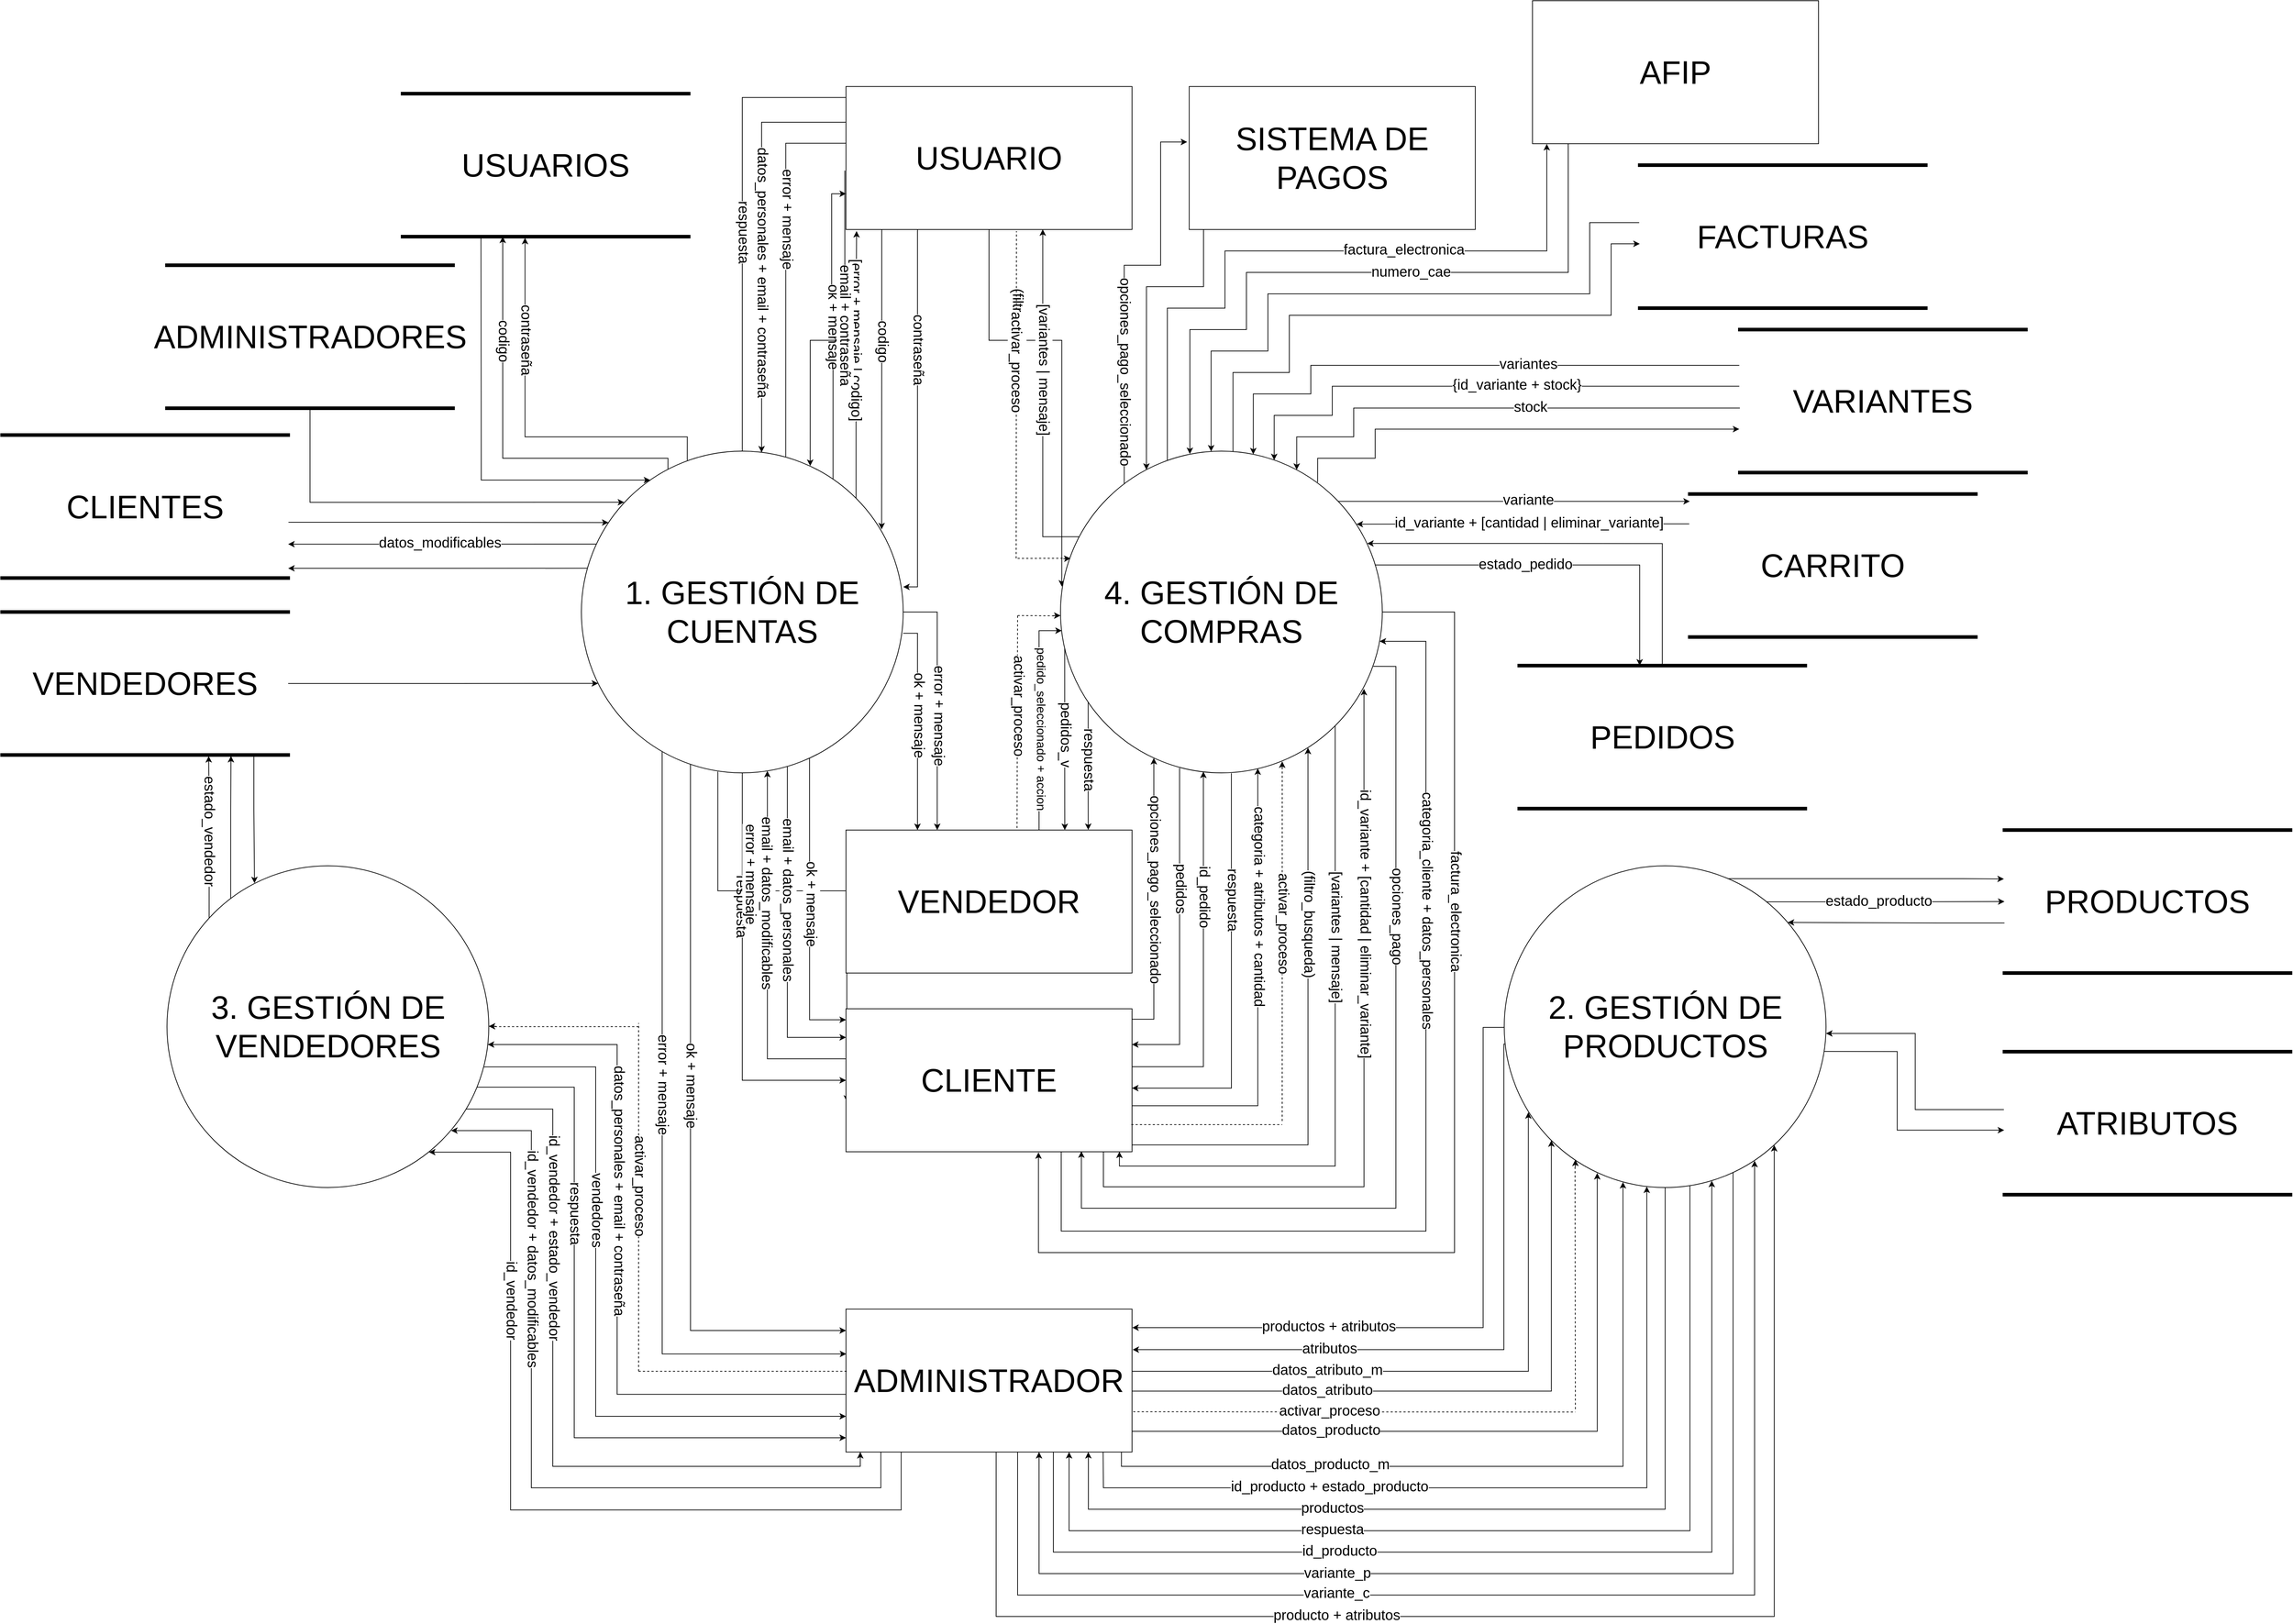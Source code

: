 <mxfile version="12.3.8" type="google" pages="2"><diagram id="3hBXtH1ZPVTos-DkwMM8" name="Version 1"><mxGraphModel dx="3691" dy="2351" grid="1" gridSize="10" guides="1" tooltips="1" connect="1" arrows="1" fold="1" page="1" pageScale="1" pageWidth="827" pageHeight="1169" math="0" shadow="0"><root><mxCell id="0"/><mxCell id="1" parent="0"/><mxCell id="sOkSsm7fmiuGLR_Fh4dJ-9" style="edgeStyle=orthogonalEdgeStyle;rounded=0;orthogonalLoop=1;jettySize=auto;html=1;exitX=0.5;exitY=0;exitDx=0;exitDy=0;entryX=0;entryY=0.077;entryDx=0;entryDy=0;entryPerimeter=0;fontSize=20;" parent="1" source="sOkSsm7fmiuGLR_Fh4dJ-1" target="sOkSsm7fmiuGLR_Fh4dJ-6" edge="1"><mxGeometry relative="1" as="geometry"/></mxCell><mxCell id="sOkSsm7fmiuGLR_Fh4dJ-10" value="respuesta" style="text;html=1;resizable=0;points=[];align=center;verticalAlign=middle;labelBackgroundColor=#ffffff;fontSize=20;rotation=90;" parent="sOkSsm7fmiuGLR_Fh4dJ-9" vertex="1" connectable="0"><mxGeometry x="-0.269" y="3" relative="1" as="geometry"><mxPoint x="6" as="offset"/></mxGeometry></mxCell><mxCell id="sOkSsm7fmiuGLR_Fh4dJ-18" style="edgeStyle=orthogonalEdgeStyle;rounded=0;orthogonalLoop=1;jettySize=auto;html=1;exitX=0.635;exitY=0.018;exitDx=0;exitDy=0;entryX=0;entryY=0.397;entryDx=0;entryDy=0;entryPerimeter=0;fontSize=20;exitPerimeter=0;" parent="1" source="sOkSsm7fmiuGLR_Fh4dJ-1" target="sOkSsm7fmiuGLR_Fh4dJ-6" edge="1"><mxGeometry relative="1" as="geometry"/></mxCell><mxCell id="sOkSsm7fmiuGLR_Fh4dJ-19" value="error + mensaje" style="text;html=1;resizable=0;points=[];align=center;verticalAlign=middle;labelBackgroundColor=#ffffff;fontSize=20;rotation=90;" parent="sOkSsm7fmiuGLR_Fh4dJ-18" vertex="1" connectable="0"><mxGeometry x="-0.077" y="5" relative="1" as="geometry"><mxPoint x="9" as="offset"/></mxGeometry></mxCell><mxCell id="sOkSsm7fmiuGLR_Fh4dJ-26" style="edgeStyle=orthogonalEdgeStyle;rounded=0;orthogonalLoop=1;jettySize=auto;html=1;exitX=0.782;exitY=0.088;exitDx=0;exitDy=0;entryX=0;entryY=0.75;entryDx=0;entryDy=0;fontSize=20;exitPerimeter=0;" parent="1" source="sOkSsm7fmiuGLR_Fh4dJ-1" target="sOkSsm7fmiuGLR_Fh4dJ-6" edge="1"><mxGeometry relative="1" as="geometry"/></mxCell><mxCell id="sOkSsm7fmiuGLR_Fh4dJ-27" value="ok + mensaje" style="text;html=1;resizable=0;points=[];align=center;verticalAlign=middle;labelBackgroundColor=#ffffff;fontSize=20;rotation=90;" parent="sOkSsm7fmiuGLR_Fh4dJ-26" vertex="1" connectable="0"><mxGeometry x="0.086" y="-4" relative="1" as="geometry"><mxPoint y="13" as="offset"/></mxGeometry></mxCell><mxCell id="sOkSsm7fmiuGLR_Fh4dJ-28" style="edgeStyle=orthogonalEdgeStyle;rounded=0;orthogonalLoop=1;jettySize=auto;html=1;exitX=1;exitY=0;exitDx=0;exitDy=0;entryX=0.037;entryY=1.011;entryDx=0;entryDy=0;entryPerimeter=0;fontSize=20;" parent="1" source="sOkSsm7fmiuGLR_Fh4dJ-1" target="sOkSsm7fmiuGLR_Fh4dJ-6" edge="1"><mxGeometry relative="1" as="geometry"/></mxCell><mxCell id="sOkSsm7fmiuGLR_Fh4dJ-29" value="[error + mensaje | codigo]" style="text;html=1;resizable=0;points=[];align=center;verticalAlign=middle;labelBackgroundColor=#ffffff;fontSize=20;rotation=90;" parent="sOkSsm7fmiuGLR_Fh4dJ-28" vertex="1" connectable="0"><mxGeometry x="0.191" y="-4" relative="1" as="geometry"><mxPoint x="-3" as="offset"/></mxGeometry></mxCell><mxCell id="sOkSsm7fmiuGLR_Fh4dJ-44" style="edgeStyle=orthogonalEdgeStyle;rounded=0;orthogonalLoop=1;jettySize=auto;html=1;exitX=1;exitY=0.566;exitDx=0;exitDy=0;entryX=0.25;entryY=0;entryDx=0;entryDy=0;fontSize=20;exitPerimeter=0;" parent="1" source="sOkSsm7fmiuGLR_Fh4dJ-1" target="sOkSsm7fmiuGLR_Fh4dJ-42" edge="1"><mxGeometry relative="1" as="geometry"/></mxCell><mxCell id="sOkSsm7fmiuGLR_Fh4dJ-47" value="ok + mensaje" style="text;html=1;resizable=0;points=[];align=center;verticalAlign=middle;labelBackgroundColor=#ffffff;fontSize=20;rotation=90;" parent="sOkSsm7fmiuGLR_Fh4dJ-44" vertex="1" connectable="0"><mxGeometry x="-0.22" y="-2" relative="1" as="geometry"><mxPoint x="6" y="19" as="offset"/></mxGeometry></mxCell><mxCell id="sOkSsm7fmiuGLR_Fh4dJ-46" style="edgeStyle=orthogonalEdgeStyle;rounded=0;orthogonalLoop=1;jettySize=auto;html=1;exitX=1;exitY=0.5;exitDx=0;exitDy=0;entryX=0.319;entryY=0;entryDx=0;entryDy=0;entryPerimeter=0;fontSize=20;" parent="1" source="sOkSsm7fmiuGLR_Fh4dJ-1" target="sOkSsm7fmiuGLR_Fh4dJ-42" edge="1"><mxGeometry relative="1" as="geometry"/></mxCell><mxCell id="sOkSsm7fmiuGLR_Fh4dJ-48" value="error + mensaje" style="text;html=1;resizable=0;points=[];align=center;verticalAlign=middle;labelBackgroundColor=#ffffff;fontSize=20;rotation=90;" parent="sOkSsm7fmiuGLR_Fh4dJ-46" vertex="1" connectable="0"><mxGeometry y="3" relative="1" as="geometry"><mxPoint x="1" y="16" as="offset"/></mxGeometry></mxCell><mxCell id="sOkSsm7fmiuGLR_Fh4dJ-67" style="edgeStyle=orthogonalEdgeStyle;rounded=0;orthogonalLoop=1;jettySize=auto;html=1;exitX=0.5;exitY=1;exitDx=0;exitDy=0;entryX=0;entryY=0.5;entryDx=0;entryDy=0;fontSize=17;" parent="1" source="sOkSsm7fmiuGLR_Fh4dJ-1" target="sOkSsm7fmiuGLR_Fh4dJ-60" edge="1"><mxGeometry relative="1" as="geometry"/></mxCell><mxCell id="sOkSsm7fmiuGLR_Fh4dJ-68" value="respuesta" style="text;html=1;resizable=0;points=[];align=center;verticalAlign=middle;labelBackgroundColor=#ffffff;fontSize=20;rotation=90;" parent="sOkSsm7fmiuGLR_Fh4dJ-67" vertex="1" connectable="0"><mxGeometry x="-0.169" relative="1" as="geometry"><mxPoint y="-53" as="offset"/></mxGeometry></mxCell><mxCell id="sOkSsm7fmiuGLR_Fh4dJ-70" style="edgeStyle=orthogonalEdgeStyle;rounded=0;orthogonalLoop=1;jettySize=auto;html=1;exitX=0.424;exitY=0.996;exitDx=0;exitDy=0;entryX=0.003;entryY=0.65;entryDx=0;entryDy=0;entryPerimeter=0;fontSize=17;exitPerimeter=0;" parent="1" source="sOkSsm7fmiuGLR_Fh4dJ-1" target="sOkSsm7fmiuGLR_Fh4dJ-60" edge="1"><mxGeometry relative="1" as="geometry"/></mxCell><mxCell id="sOkSsm7fmiuGLR_Fh4dJ-71" value="error + mensaje" style="text;html=1;resizable=0;points=[];align=center;verticalAlign=middle;labelBackgroundColor=#ffffff;fontSize=20;rotation=90;" parent="sOkSsm7fmiuGLR_Fh4dJ-70" vertex="1" connectable="0"><mxGeometry x="-0.336" y="1" relative="1" as="geometry"><mxPoint x="1" y="-23" as="offset"/></mxGeometry></mxCell><mxCell id="X3f6CDKecHx2F7C4hprr-2" style="edgeStyle=orthogonalEdgeStyle;rounded=0;orthogonalLoop=1;jettySize=auto;html=1;exitX=0.339;exitY=0.974;exitDx=0;exitDy=0;entryX=0;entryY=0.15;entryDx=0;entryDy=0;entryPerimeter=0;exitPerimeter=0;" parent="1" source="sOkSsm7fmiuGLR_Fh4dJ-1" target="X3f6CDKecHx2F7C4hprr-1" edge="1"><mxGeometry relative="1" as="geometry"/></mxCell><mxCell id="X3f6CDKecHx2F7C4hprr-3" value="ok + mensaje" style="text;html=1;resizable=0;points=[];align=center;verticalAlign=middle;labelBackgroundColor=#ffffff;rotation=90;fontSize=20;" parent="X3f6CDKecHx2F7C4hprr-2" vertex="1" connectable="0"><mxGeometry x="-0.11" y="1" relative="1" as="geometry"><mxPoint x="2" as="offset"/></mxGeometry></mxCell><mxCell id="X3f6CDKecHx2F7C4hprr-5" style="edgeStyle=orthogonalEdgeStyle;rounded=0;orthogonalLoop=1;jettySize=auto;html=1;exitX=0.251;exitY=0.931;exitDx=0;exitDy=0;entryX=0.001;entryY=0.314;entryDx=0;entryDy=0;entryPerimeter=0;fontSize=20;exitPerimeter=0;" parent="1" source="sOkSsm7fmiuGLR_Fh4dJ-1" target="X3f6CDKecHx2F7C4hprr-1" edge="1"><mxGeometry relative="1" as="geometry"/></mxCell><mxCell id="X3f6CDKecHx2F7C4hprr-7" value="error + mensaje" style="text;html=1;resizable=0;points=[];align=center;verticalAlign=middle;labelBackgroundColor=#ffffff;fontSize=20;rotation=90;" parent="X3f6CDKecHx2F7C4hprr-5" vertex="1" connectable="0"><mxGeometry x="-0.18" y="-1" relative="1" as="geometry"><mxPoint x="4" y="15" as="offset"/></mxGeometry></mxCell><mxCell id="UDLmjhux9mcxkGOGG5WI-31" style="edgeStyle=orthogonalEdgeStyle;rounded=0;orthogonalLoop=1;jettySize=auto;html=1;exitX=0.018;exitY=0.364;exitDx=0;exitDy=0;entryX=1;entryY=0.932;entryDx=0;entryDy=0;entryPerimeter=0;fontSize=20;exitPerimeter=0;" parent="1" source="sOkSsm7fmiuGLR_Fh4dJ-1" target="UDLmjhux9mcxkGOGG5WI-27" edge="1"><mxGeometry relative="1" as="geometry"><Array as="points"><mxPoint x="-779" y="-340"/></Array></mxGeometry></mxCell><mxCell id="UDLmjhux9mcxkGOGG5WI-32" style="edgeStyle=orthogonalEdgeStyle;rounded=0;orthogonalLoop=1;jettySize=auto;html=1;exitX=0.046;exitY=0.289;exitDx=0;exitDy=0;entryX=1;entryY=0.763;entryDx=0;entryDy=0;entryPerimeter=0;fontSize=20;exitPerimeter=0;" parent="1" source="sOkSsm7fmiuGLR_Fh4dJ-1" target="UDLmjhux9mcxkGOGG5WI-27" edge="1"><mxGeometry relative="1" as="geometry"><Array as="points"/></mxGeometry></mxCell><mxCell id="UDLmjhux9mcxkGOGG5WI-33" value="datos_modificables" style="text;html=1;resizable=0;points=[];align=center;verticalAlign=middle;labelBackgroundColor=#ffffff;fontSize=20;" parent="UDLmjhux9mcxkGOGG5WI-32" vertex="1" connectable="0"><mxGeometry x="0.126" y="-2" relative="1" as="geometry"><mxPoint x="24" y="-1" as="offset"/></mxGeometry></mxCell><mxCell id="UDLmjhux9mcxkGOGG5WI-36" style="edgeStyle=orthogonalEdgeStyle;rounded=0;orthogonalLoop=1;jettySize=auto;html=1;exitX=0.269;exitY=0.056;exitDx=0;exitDy=0;entryX=0.35;entryY=1;entryDx=0;entryDy=0;entryPerimeter=0;fontSize=20;exitPerimeter=0;" parent="1" source="sOkSsm7fmiuGLR_Fh4dJ-1" target="UDLmjhux9mcxkGOGG5WI-29" edge="1"><mxGeometry relative="1" as="geometry"><Array as="points"><mxPoint x="-658" y="-494"/><mxPoint x="-889" y="-494"/></Array></mxGeometry></mxCell><mxCell id="UDLmjhux9mcxkGOGG5WI-37" value="codigo" style="text;html=1;resizable=0;points=[];align=center;verticalAlign=middle;labelBackgroundColor=#ffffff;fontSize=20;rotation=90;" parent="UDLmjhux9mcxkGOGG5WI-36" vertex="1" connectable="0"><mxGeometry x="0.524" y="1" relative="1" as="geometry"><mxPoint x="4" y="13" as="offset"/></mxGeometry></mxCell><mxCell id="UDLmjhux9mcxkGOGG5WI-38" style="edgeStyle=orthogonalEdgeStyle;rounded=0;orthogonalLoop=1;jettySize=auto;html=1;exitX=0.329;exitY=0.029;exitDx=0;exitDy=0;fontSize=20;exitPerimeter=0;entryX=0.428;entryY=1.008;entryDx=0;entryDy=0;entryPerimeter=0;" parent="1" source="sOkSsm7fmiuGLR_Fh4dJ-1" target="UDLmjhux9mcxkGOGG5WI-29" edge="1"><mxGeometry relative="1" as="geometry"><mxPoint x="-857" y="-800" as="targetPoint"/><Array as="points"><mxPoint x="-631" y="-524"/><mxPoint x="-858" y="-524"/></Array></mxGeometry></mxCell><mxCell id="UDLmjhux9mcxkGOGG5WI-39" value="contraseña" style="text;html=1;resizable=0;points=[];align=center;verticalAlign=middle;labelBackgroundColor=#ffffff;fontSize=20;rotation=90;" parent="UDLmjhux9mcxkGOGG5WI-38" vertex="1" connectable="0"><mxGeometry x="0.571" y="1" relative="1" as="geometry"><mxPoint x="4" y="27" as="offset"/></mxGeometry></mxCell><mxCell id="sOkSsm7fmiuGLR_Fh4dJ-1" value="1. GESTIÓN DE CUENTAS" style="ellipse;whiteSpace=wrap;html=1;aspect=fixed;fontSize=45;" parent="1" vertex="1"><mxGeometry x="-779" y="-504" width="450" height="450" as="geometry"/></mxCell><mxCell id="sOkSsm7fmiuGLR_Fh4dJ-11" style="edgeStyle=orthogonalEdgeStyle;rounded=0;orthogonalLoop=1;jettySize=auto;html=1;exitX=0;exitY=0.25;exitDx=0;exitDy=0;entryX=0.56;entryY=0.004;entryDx=0;entryDy=0;entryPerimeter=0;fontSize=20;" parent="1" source="sOkSsm7fmiuGLR_Fh4dJ-6" target="sOkSsm7fmiuGLR_Fh4dJ-1" edge="1"><mxGeometry relative="1" as="geometry"/></mxCell><mxCell id="sOkSsm7fmiuGLR_Fh4dJ-16" value="datos_personales + email + contraseña" style="text;html=1;resizable=0;points=[];align=center;verticalAlign=middle;labelBackgroundColor=#ffffff;fontSize=20;rotation=90;" parent="sOkSsm7fmiuGLR_Fh4dJ-11" vertex="1" connectable="0"><mxGeometry x="0.13" relative="1" as="geometry"><mxPoint x="3" as="offset"/></mxGeometry></mxCell><mxCell id="sOkSsm7fmiuGLR_Fh4dJ-20" style="edgeStyle=orthogonalEdgeStyle;rounded=0;orthogonalLoop=1;jettySize=auto;html=1;exitX=-0.004;exitY=0.588;exitDx=0;exitDy=0;entryX=0.711;entryY=0.046;entryDx=0;entryDy=0;entryPerimeter=0;fontSize=20;exitPerimeter=0;" parent="1" source="sOkSsm7fmiuGLR_Fh4dJ-6" target="sOkSsm7fmiuGLR_Fh4dJ-1" edge="1"><mxGeometry relative="1" as="geometry"/></mxCell><mxCell id="sOkSsm7fmiuGLR_Fh4dJ-22" value="email + contraseña" style="text;html=1;resizable=0;points=[];align=center;verticalAlign=middle;labelBackgroundColor=#ffffff;fontSize=20;rotation=90;" parent="sOkSsm7fmiuGLR_Fh4dJ-20" vertex="1" connectable="0"><mxGeometry x="-0.072" relative="1" as="geometry"><mxPoint x="2" y="2" as="offset"/></mxGeometry></mxCell><mxCell id="sOkSsm7fmiuGLR_Fh4dJ-30" style="edgeStyle=orthogonalEdgeStyle;rounded=0;orthogonalLoop=1;jettySize=auto;html=1;entryX=0.933;entryY=0.243;entryDx=0;entryDy=0;entryPerimeter=0;fontSize=20;exitX=0.125;exitY=1;exitDx=0;exitDy=0;exitPerimeter=0;" parent="1" source="sOkSsm7fmiuGLR_Fh4dJ-6" target="sOkSsm7fmiuGLR_Fh4dJ-1" edge="1"><mxGeometry relative="1" as="geometry"><mxPoint x="-319" y="-815" as="sourcePoint"/></mxGeometry></mxCell><mxCell id="sOkSsm7fmiuGLR_Fh4dJ-31" value="codigo" style="text;html=1;resizable=0;points=[];align=center;verticalAlign=middle;labelBackgroundColor=#ffffff;fontSize=20;rotation=90;" parent="sOkSsm7fmiuGLR_Fh4dJ-30" vertex="1" connectable="0"><mxGeometry x="-0.256" y="-1" relative="1" as="geometry"><mxPoint x="4" as="offset"/></mxGeometry></mxCell><mxCell id="sOkSsm7fmiuGLR_Fh4dJ-32" style="edgeStyle=orthogonalEdgeStyle;rounded=0;orthogonalLoop=1;jettySize=auto;html=1;exitX=0.25;exitY=1;exitDx=0;exitDy=0;entryX=1;entryY=0.422;entryDx=0;entryDy=0;entryPerimeter=0;fontSize=20;" parent="1" source="sOkSsm7fmiuGLR_Fh4dJ-6" target="sOkSsm7fmiuGLR_Fh4dJ-1" edge="1"><mxGeometry relative="1" as="geometry"/></mxCell><mxCell id="sOkSsm7fmiuGLR_Fh4dJ-33" value="contraseña" style="text;html=1;resizable=0;points=[];align=center;verticalAlign=middle;labelBackgroundColor=#ffffff;fontSize=20;rotation=90;" parent="sOkSsm7fmiuGLR_Fh4dJ-32" vertex="1" connectable="0"><mxGeometry x="-0.355" y="6" relative="1" as="geometry"><mxPoint x="-3" as="offset"/></mxGeometry></mxCell><mxCell id="sOkSsm7fmiuGLR_Fh4dJ-34" style="edgeStyle=orthogonalEdgeStyle;rounded=0;orthogonalLoop=1;jettySize=auto;html=1;exitX=0.5;exitY=1;exitDx=0;exitDy=0;entryX=0.004;entryY=0.421;entryDx=0;entryDy=0;entryPerimeter=0;fontSize=20;" parent="1" source="sOkSsm7fmiuGLR_Fh4dJ-6" target="sOkSsm7fmiuGLR_Fh4dJ-13" edge="1"><mxGeometry relative="1" as="geometry"/></mxCell><mxCell id="sOkSsm7fmiuGLR_Fh4dJ-35" value="(filtro_busqueda)" style="text;html=1;resizable=0;points=[];align=center;verticalAlign=middle;labelBackgroundColor=#ffffff;fontSize=20;rotation=90;" parent="sOkSsm7fmiuGLR_Fh4dJ-34" vertex="1" connectable="0"><mxGeometry x="-0.357" y="-2" relative="1" as="geometry"><mxPoint x="3" as="offset"/></mxGeometry></mxCell><mxCell id="sOkSsm7fmiuGLR_Fh4dJ-6" value="USUARIO" style="rounded=0;whiteSpace=wrap;html=1;fontSize=45;" parent="1" vertex="1"><mxGeometry x="-409" y="-1014" width="400" height="200" as="geometry"/></mxCell><mxCell id="sOkSsm7fmiuGLR_Fh4dJ-40" style="edgeStyle=orthogonalEdgeStyle;rounded=0;orthogonalLoop=1;jettySize=auto;html=1;exitX=0.058;exitY=0.266;exitDx=0;exitDy=0;entryX=0.688;entryY=0.999;entryDx=0;entryDy=0;entryPerimeter=0;fontSize=20;exitPerimeter=0;" parent="1" source="sOkSsm7fmiuGLR_Fh4dJ-13" target="sOkSsm7fmiuGLR_Fh4dJ-6" edge="1"><mxGeometry relative="1" as="geometry"><Array as="points"><mxPoint x="-134" y="-384"/></Array></mxGeometry></mxCell><mxCell id="sOkSsm7fmiuGLR_Fh4dJ-41" value="[variantes | mensaje]" style="text;html=1;resizable=0;points=[];align=center;verticalAlign=middle;labelBackgroundColor=#ffffff;fontSize=20;rotation=90;" parent="sOkSsm7fmiuGLR_Fh4dJ-40" vertex="1" connectable="0"><mxGeometry x="0.186" y="-2" relative="1" as="geometry"><mxPoint x="1" as="offset"/></mxGeometry></mxCell><mxCell id="sOkSsm7fmiuGLR_Fh4dJ-56" style="edgeStyle=orthogonalEdgeStyle;rounded=0;orthogonalLoop=1;jettySize=auto;html=1;exitX=0.013;exitY=0.613;exitDx=0;exitDy=0;fontSize=17;exitPerimeter=0;entryX=0.765;entryY=0;entryDx=0;entryDy=0;entryPerimeter=0;" parent="1" source="sOkSsm7fmiuGLR_Fh4dJ-13" target="sOkSsm7fmiuGLR_Fh4dJ-42" edge="1"><mxGeometry relative="1" as="geometry"><mxPoint x="-103" y="-14" as="targetPoint"/></mxGeometry></mxCell><mxCell id="sOkSsm7fmiuGLR_Fh4dJ-57" value="pedidos_v" style="text;html=1;resizable=0;points=[];align=center;verticalAlign=middle;labelBackgroundColor=#ffffff;fontSize=20;rotation=90;" parent="sOkSsm7fmiuGLR_Fh4dJ-56" vertex="1" connectable="0"><mxGeometry x="-0.11" relative="1" as="geometry"><mxPoint x="3" y="7" as="offset"/></mxGeometry></mxCell><mxCell id="sOkSsm7fmiuGLR_Fh4dJ-58" style="edgeStyle=orthogonalEdgeStyle;rounded=0;orthogonalLoop=1;jettySize=auto;html=1;exitX=0.086;exitY=0.78;exitDx=0;exitDy=0;entryX=0.847;entryY=-0.001;entryDx=0;entryDy=0;entryPerimeter=0;fontSize=17;exitPerimeter=0;" parent="1" source="sOkSsm7fmiuGLR_Fh4dJ-13" target="sOkSsm7fmiuGLR_Fh4dJ-42" edge="1"><mxGeometry relative="1" as="geometry"/></mxCell><mxCell id="sOkSsm7fmiuGLR_Fh4dJ-59" value="respuesta" style="text;html=1;resizable=0;points=[];align=center;verticalAlign=middle;labelBackgroundColor=#ffffff;fontSize=20;rotation=90;" parent="sOkSsm7fmiuGLR_Fh4dJ-58" vertex="1" connectable="0"><mxGeometry x="-0.099" relative="1" as="geometry"><mxPoint x="3" as="offset"/></mxGeometry></mxCell><mxCell id="sOkSsm7fmiuGLR_Fh4dJ-74" style="edgeStyle=orthogonalEdgeStyle;rounded=0;orthogonalLoop=1;jettySize=auto;html=1;exitX=0.37;exitY=0.985;exitDx=0;exitDy=0;entryX=1;entryY=0.25;entryDx=0;entryDy=0;fontSize=20;exitPerimeter=0;" parent="1" source="sOkSsm7fmiuGLR_Fh4dJ-13" target="sOkSsm7fmiuGLR_Fh4dJ-60" edge="1"><mxGeometry relative="1" as="geometry"/></mxCell><mxCell id="sOkSsm7fmiuGLR_Fh4dJ-75" value="pedidos" style="text;html=1;resizable=0;points=[];align=center;verticalAlign=middle;labelBackgroundColor=#ffffff;fontSize=20;rotation=90;" parent="sOkSsm7fmiuGLR_Fh4dJ-74" vertex="1" connectable="0"><mxGeometry x="-0.256" y="4" relative="1" as="geometry"><mxPoint x="-1" as="offset"/></mxGeometry></mxCell><mxCell id="sOkSsm7fmiuGLR_Fh4dJ-78" style="edgeStyle=orthogonalEdgeStyle;rounded=0;orthogonalLoop=1;jettySize=auto;html=1;exitX=0.531;exitY=1.001;exitDx=0;exitDy=0;entryX=1;entryY=0.555;entryDx=0;entryDy=0;fontSize=20;entryPerimeter=0;exitPerimeter=0;" parent="1" source="sOkSsm7fmiuGLR_Fh4dJ-13" target="sOkSsm7fmiuGLR_Fh4dJ-60" edge="1"><mxGeometry relative="1" as="geometry"/></mxCell><mxCell id="sOkSsm7fmiuGLR_Fh4dJ-79" value="respuesta" style="text;html=1;resizable=0;points=[];align=center;verticalAlign=middle;labelBackgroundColor=#ffffff;fontSize=20;rotation=90;" parent="sOkSsm7fmiuGLR_Fh4dJ-78" vertex="1" connectable="0"><mxGeometry x="-0.319" y="-4" relative="1" as="geometry"><mxPoint x="7" y="-21" as="offset"/></mxGeometry></mxCell><mxCell id="sOkSsm7fmiuGLR_Fh4dJ-89" style="edgeStyle=orthogonalEdgeStyle;rounded=0;orthogonalLoop=1;jettySize=auto;html=1;exitX=1;exitY=1;exitDx=0;exitDy=0;entryX=0.956;entryY=0.999;entryDx=0;entryDy=0;entryPerimeter=0;fontSize=20;" parent="1" source="sOkSsm7fmiuGLR_Fh4dJ-13" target="sOkSsm7fmiuGLR_Fh4dJ-60" edge="1"><mxGeometry relative="1" as="geometry"/></mxCell><mxCell id="sOkSsm7fmiuGLR_Fh4dJ-90" value="[variantes | mensaje]" style="text;html=1;resizable=0;points=[];align=center;verticalAlign=middle;labelBackgroundColor=#ffffff;fontSize=20;rotation=90;" parent="sOkSsm7fmiuGLR_Fh4dJ-89" vertex="1" connectable="0"><mxGeometry x="-0.371" y="1" relative="1" as="geometry"><mxPoint x="2" as="offset"/></mxGeometry></mxCell><mxCell id="sOkSsm7fmiuGLR_Fh4dJ-93" style="edgeStyle=orthogonalEdgeStyle;rounded=0;orthogonalLoop=1;jettySize=auto;html=1;exitX=0.972;exitY=0.669;exitDx=0;exitDy=0;entryX=0.823;entryY=0.997;entryDx=0;entryDy=0;entryPerimeter=0;fontSize=20;exitPerimeter=0;" parent="1" source="sOkSsm7fmiuGLR_Fh4dJ-13" target="sOkSsm7fmiuGLR_Fh4dJ-60" edge="1"><mxGeometry relative="1" as="geometry"><Array as="points"><mxPoint x="360" y="-203"/><mxPoint x="360" y="555"/><mxPoint x="-80" y="555"/></Array></mxGeometry></mxCell><mxCell id="sOkSsm7fmiuGLR_Fh4dJ-94" value="opciones_pago" style="text;html=1;resizable=0;points=[];align=center;verticalAlign=middle;labelBackgroundColor=#ffffff;fontSize=20;rotation=90;" parent="sOkSsm7fmiuGLR_Fh4dJ-93" vertex="1" connectable="0"><mxGeometry x="-0.446" y="3" relative="1" as="geometry"><mxPoint y="18" as="offset"/></mxGeometry></mxCell><mxCell id="sOkSsm7fmiuGLR_Fh4dJ-97" style="edgeStyle=orthogonalEdgeStyle;rounded=0;orthogonalLoop=1;jettySize=auto;html=1;exitX=1;exitY=0.5;exitDx=0;exitDy=0;entryX=0.673;entryY=1.004;entryDx=0;entryDy=0;entryPerimeter=0;fontSize=20;" parent="1" source="sOkSsm7fmiuGLR_Fh4dJ-13" target="sOkSsm7fmiuGLR_Fh4dJ-60" edge="1"><mxGeometry relative="1" as="geometry"><Array as="points"><mxPoint x="442" y="-279"/><mxPoint x="442" y="617"/><mxPoint x="-140" y="617"/></Array></mxGeometry></mxCell><mxCell id="sOkSsm7fmiuGLR_Fh4dJ-98" value="factura_electronica" style="text;html=1;resizable=0;points=[];align=center;verticalAlign=middle;labelBackgroundColor=#ffffff;fontSize=20;rotation=90;" parent="sOkSsm7fmiuGLR_Fh4dJ-97" vertex="1" connectable="0"><mxGeometry x="-0.396" relative="1" as="geometry"><mxPoint x="3" as="offset"/></mxGeometry></mxCell><mxCell id="UDLmjhux9mcxkGOGG5WI-14" style="edgeStyle=orthogonalEdgeStyle;rounded=0;orthogonalLoop=1;jettySize=auto;html=1;entryX=-0.007;entryY=0.388;entryDx=0;entryDy=0;entryPerimeter=0;fontSize=45;exitX=0.198;exitY=0.101;exitDx=0;exitDy=0;exitPerimeter=0;" parent="1" source="sOkSsm7fmiuGLR_Fh4dJ-13" target="UDLmjhux9mcxkGOGG5WI-12" edge="1"><mxGeometry relative="1" as="geometry"><mxPoint x="-19" y="-514" as="sourcePoint"/><Array as="points"><mxPoint x="-20" y="-764"/><mxPoint x="31" y="-764"/><mxPoint x="31" y="-936"/></Array></mxGeometry></mxCell><mxCell id="UDLmjhux9mcxkGOGG5WI-15" value="opciones_pago_seleccionado" style="text;html=1;resizable=0;points=[];align=center;verticalAlign=middle;labelBackgroundColor=#ffffff;fontSize=20;rotation=90;" parent="UDLmjhux9mcxkGOGG5WI-14" vertex="1" connectable="0"><mxGeometry x="0.143" y="-1" relative="1" as="geometry"><mxPoint x="-15.5" y="148" as="offset"/></mxGeometry></mxCell><mxCell id="UDLmjhux9mcxkGOGG5WI-17" style="edgeStyle=orthogonalEdgeStyle;rounded=0;orthogonalLoop=1;jettySize=auto;html=1;exitX=0.332;exitY=0.028;exitDx=0;exitDy=0;entryX=0.05;entryY=1.002;entryDx=0;entryDy=0;entryPerimeter=0;fontSize=20;exitPerimeter=0;" parent="1" source="sOkSsm7fmiuGLR_Fh4dJ-13" target="UDLmjhux9mcxkGOGG5WI-13" edge="1"><mxGeometry relative="1" as="geometry"><Array as="points"><mxPoint x="40" y="-704"/><mxPoint x="121" y="-704"/><mxPoint x="121" y="-784"/><mxPoint x="571" y="-784"/></Array></mxGeometry></mxCell><mxCell id="UDLmjhux9mcxkGOGG5WI-18" value="factura_electronica" style="text;html=1;resizable=0;points=[];align=center;verticalAlign=middle;labelBackgroundColor=#ffffff;fontSize=20;rotation=0;" parent="UDLmjhux9mcxkGOGG5WI-17" vertex="1" connectable="0"><mxGeometry x="-0.455" y="1" relative="1" as="geometry"><mxPoint x="278" y="-82" as="offset"/></mxGeometry></mxCell><mxCell id="UDLmjhux9mcxkGOGG5WI-45" style="edgeStyle=orthogonalEdgeStyle;rounded=0;orthogonalLoop=1;jettySize=auto;html=1;exitX=0.536;exitY=0.001;exitDx=0;exitDy=0;entryX=0;entryY=0.55;entryDx=0;entryDy=0;entryPerimeter=0;fontSize=20;exitPerimeter=0;" parent="1" source="sOkSsm7fmiuGLR_Fh4dJ-13" target="UDLmjhux9mcxkGOGG5WI-40" edge="1"><mxGeometry relative="1" as="geometry"><Array as="points"><mxPoint x="132" y="-614"/><mxPoint x="211" y="-614"/><mxPoint x="211" y="-694"/><mxPoint x="661" y="-694"/><mxPoint x="661" y="-794"/></Array></mxGeometry></mxCell><mxCell id="UDLmjhux9mcxkGOGG5WI-62" style="edgeStyle=orthogonalEdgeStyle;rounded=0;orthogonalLoop=1;jettySize=auto;html=1;exitX=0.862;exitY=0.156;exitDx=0;exitDy=0;entryX=0;entryY=0.051;entryDx=0;entryDy=0;entryPerimeter=0;fontSize=20;exitPerimeter=0;" parent="1" source="sOkSsm7fmiuGLR_Fh4dJ-13" target="UDLmjhux9mcxkGOGG5WI-42" edge="1"><mxGeometry relative="1" as="geometry"><Array as="points"/></mxGeometry></mxCell><mxCell id="UDLmjhux9mcxkGOGG5WI-65" value="variante" style="text;html=1;resizable=0;points=[];align=center;verticalAlign=middle;labelBackgroundColor=#ffffff;fontSize=20;" parent="UDLmjhux9mcxkGOGG5WI-62" vertex="1" connectable="0"><mxGeometry x="0.08" y="1" relative="1" as="geometry"><mxPoint y="-2" as="offset"/></mxGeometry></mxCell><mxCell id="sOkSsm7fmiuGLR_Fh4dJ-13" value="4. GESTIÓN DE COMPRAS" style="ellipse;whiteSpace=wrap;html=1;aspect=fixed;fontSize=45;" parent="1" vertex="1"><mxGeometry x="-109" y="-504" width="450" height="450" as="geometry"/></mxCell><mxCell id="UDLmjhux9mcxkGOGG5WI-2" style="edgeStyle=orthogonalEdgeStyle;rounded=0;orthogonalLoop=1;jettySize=auto;html=1;exitX=0.985;exitY=0.625;exitDx=0;exitDy=0;entryX=0;entryY=0.75;entryDx=0;entryDy=0;exitPerimeter=0;" parent="1" source="sOkSsm7fmiuGLR_Fh4dJ-15" target="X3f6CDKecHx2F7C4hprr-1" edge="1"><mxGeometry relative="1" as="geometry"><Array as="points"><mxPoint x="-759" y="357"/><mxPoint x="-759" y="846"/></Array></mxGeometry></mxCell><mxCell id="UDLmjhux9mcxkGOGG5WI-3" value="vendedores" style="text;html=1;resizable=0;points=[];align=center;verticalAlign=middle;labelBackgroundColor=#ffffff;fontSize=20;rotation=90;" parent="UDLmjhux9mcxkGOGG5WI-2" vertex="1" connectable="0"><mxGeometry x="-0.284" relative="1" as="geometry"><mxPoint x="3" as="offset"/></mxGeometry></mxCell><mxCell id="UDLmjhux9mcxkGOGG5WI-4" style="edgeStyle=orthogonalEdgeStyle;rounded=0;orthogonalLoop=1;jettySize=auto;html=1;exitX=0.963;exitY=0.688;exitDx=0;exitDy=0;entryX=0;entryY=0.9;entryDx=0;entryDy=0;entryPerimeter=0;fontSize=20;exitPerimeter=0;" parent="1" source="sOkSsm7fmiuGLR_Fh4dJ-15" target="X3f6CDKecHx2F7C4hprr-1" edge="1"><mxGeometry relative="1" as="geometry"><Array as="points"><mxPoint x="-789" y="386"/><mxPoint x="-789" y="876"/></Array></mxGeometry></mxCell><mxCell id="UDLmjhux9mcxkGOGG5WI-5" value="respuesta" style="text;html=1;resizable=0;points=[];align=center;verticalAlign=middle;labelBackgroundColor=#ffffff;fontSize=20;rotation=90;" parent="UDLmjhux9mcxkGOGG5WI-4" vertex="1" connectable="0"><mxGeometry x="-0.38" y="-2" relative="1" as="geometry"><mxPoint x="5" as="offset"/></mxGeometry></mxCell><mxCell id="UDLmjhux9mcxkGOGG5WI-6" style="edgeStyle=orthogonalEdgeStyle;rounded=0;orthogonalLoop=1;jettySize=auto;html=1;exitX=0.928;exitY=0.756;exitDx=0;exitDy=0;entryX=0.05;entryY=1;entryDx=0;entryDy=0;entryPerimeter=0;fontSize=20;exitPerimeter=0;" parent="1" source="sOkSsm7fmiuGLR_Fh4dJ-15" target="X3f6CDKecHx2F7C4hprr-1" edge="1"><mxGeometry relative="1" as="geometry"><Array as="points"><mxPoint x="-819" y="416"/><mxPoint x="-819" y="916"/><mxPoint x="-389" y="916"/></Array></mxGeometry></mxCell><mxCell id="UDLmjhux9mcxkGOGG5WI-7" value="id_vendedor + estado_vendedor" style="text;html=1;resizable=0;points=[];align=center;verticalAlign=middle;labelBackgroundColor=#ffffff;fontSize=20;rotation=90;" parent="UDLmjhux9mcxkGOGG5WI-6" vertex="1" connectable="0"><mxGeometry x="-0.5" y="-1" relative="1" as="geometry"><mxPoint x="4" y="33.5" as="offset"/></mxGeometry></mxCell><mxCell id="UDLmjhux9mcxkGOGG5WI-24" style="edgeStyle=orthogonalEdgeStyle;rounded=0;orthogonalLoop=1;jettySize=auto;html=1;exitX=0.198;exitY=0.101;exitDx=0;exitDy=0;entryX=0.8;entryY=1.007;entryDx=0;entryDy=0;entryPerimeter=0;fontSize=45;exitPerimeter=0;" parent="1" source="sOkSsm7fmiuGLR_Fh4dJ-15" target="UDLmjhux9mcxkGOGG5WI-21" edge="1"><mxGeometry relative="1" as="geometry"><Array as="points"><mxPoint x="-1269" y="-2"/></Array></mxGeometry></mxCell><mxCell id="UDLmjhux9mcxkGOGG5WI-25" style="edgeStyle=orthogonalEdgeStyle;rounded=0;orthogonalLoop=1;jettySize=auto;html=1;exitX=0.131;exitY=0.163;exitDx=0;exitDy=0;entryX=0.722;entryY=1.008;entryDx=0;entryDy=0;entryPerimeter=0;fontSize=45;exitPerimeter=0;" parent="1" source="sOkSsm7fmiuGLR_Fh4dJ-15" target="UDLmjhux9mcxkGOGG5WI-21" edge="1"><mxGeometry relative="1" as="geometry"><Array as="points"><mxPoint x="-1300" y="-2"/></Array></mxGeometry></mxCell><mxCell id="UDLmjhux9mcxkGOGG5WI-26" value="&lt;font style=&quot;font-size: 20px&quot;&gt;estado_vendedor&lt;/font&gt;" style="text;html=1;resizable=0;points=[];align=center;verticalAlign=middle;labelBackgroundColor=#ffffff;fontSize=20;rotation=90;" parent="UDLmjhux9mcxkGOGG5WI-25" vertex="1" connectable="0"><mxGeometry x="0.171" relative="1" as="geometry"><mxPoint x="2" y="11" as="offset"/></mxGeometry></mxCell><mxCell id="sOkSsm7fmiuGLR_Fh4dJ-15" value="3. GESTIÓN DE VENDEDORES" style="ellipse;whiteSpace=wrap;html=1;aspect=fixed;fontSize=45;" parent="1" vertex="1"><mxGeometry x="-1358.5" y="76" width="450" height="450" as="geometry"/></mxCell><mxCell id="sOkSsm7fmiuGLR_Fh4dJ-36" value="" style="endArrow=none;dashed=1;html=1;fontSize=20;entryX=0.596;entryY=1.012;entryDx=0;entryDy=0;entryPerimeter=0;" parent="1" target="sOkSsm7fmiuGLR_Fh4dJ-6" edge="1"><mxGeometry width="50" height="50" relative="1" as="geometry"><mxPoint x="-171" y="-354" as="sourcePoint"/><mxPoint x="-169" y="-804" as="targetPoint"/></mxGeometry></mxCell><mxCell id="sOkSsm7fmiuGLR_Fh4dJ-39" value="activar_proceso" style="text;html=1;resizable=0;points=[];align=center;verticalAlign=middle;labelBackgroundColor=#ffffff;fontSize=20;rotation=90;" parent="sOkSsm7fmiuGLR_Fh4dJ-36" vertex="1" connectable="0"><mxGeometry x="0.272" y="3" relative="1" as="geometry"><mxPoint x="4" y="16" as="offset"/></mxGeometry></mxCell><mxCell id="sOkSsm7fmiuGLR_Fh4dJ-37" value="" style="endArrow=none;dashed=1;html=1;fontSize=20;entryX=0.026;entryY=0.333;entryDx=0;entryDy=0;entryPerimeter=0;" parent="1" target="sOkSsm7fmiuGLR_Fh4dJ-13" edge="1"><mxGeometry width="50" height="50" relative="1" as="geometry"><mxPoint x="-169" y="-354" as="sourcePoint"/><mxPoint x="-119" y="-364" as="targetPoint"/></mxGeometry></mxCell><mxCell id="sOkSsm7fmiuGLR_Fh4dJ-38" value="" style="endArrow=classic;html=1;fontSize=20;" parent="1" edge="1"><mxGeometry width="50" height="50" relative="1" as="geometry"><mxPoint x="-105" y="-353.5" as="sourcePoint"/><mxPoint x="-95" y="-354" as="targetPoint"/></mxGeometry></mxCell><mxCell id="sOkSsm7fmiuGLR_Fh4dJ-53" style="edgeStyle=orthogonalEdgeStyle;rounded=0;orthogonalLoop=1;jettySize=auto;html=1;exitX=0.75;exitY=0;exitDx=0;exitDy=0;entryX=0.004;entryY=0.558;entryDx=0;entryDy=0;entryPerimeter=0;fontSize=20;" parent="1" source="sOkSsm7fmiuGLR_Fh4dJ-42" target="sOkSsm7fmiuGLR_Fh4dJ-13" edge="1"><mxGeometry relative="1" as="geometry"><Array as="points"><mxPoint x="-139" y="26"/><mxPoint x="-139" y="-253"/></Array></mxGeometry></mxCell><mxCell id="sOkSsm7fmiuGLR_Fh4dJ-54" value="pedido_seleccionado + accion" style="text;html=1;resizable=0;points=[];align=center;verticalAlign=middle;labelBackgroundColor=#ffffff;fontSize=17;rotation=90;" parent="sOkSsm7fmiuGLR_Fh4dJ-53" vertex="1" connectable="0"><mxGeometry x="0.314" y="-1" relative="1" as="geometry"><mxPoint x="1" y="52" as="offset"/></mxGeometry></mxCell><mxCell id="sOkSsm7fmiuGLR_Fh4dJ-42" value="VENDEDOR" style="rounded=0;whiteSpace=wrap;html=1;fontSize=45;" parent="1" vertex="1"><mxGeometry x="-409" y="26" width="400" height="200" as="geometry"/></mxCell><mxCell id="sOkSsm7fmiuGLR_Fh4dJ-49" value="" style="endArrow=none;dashed=1;html=1;fontSize=20;exitX=0.598;exitY=-0.014;exitDx=0;exitDy=0;exitPerimeter=0;" parent="1" source="sOkSsm7fmiuGLR_Fh4dJ-42" edge="1"><mxGeometry width="50" height="50" relative="1" as="geometry"><mxPoint x="-169" y="16" as="sourcePoint"/><mxPoint x="-169" y="-274" as="targetPoint"/></mxGeometry></mxCell><mxCell id="sOkSsm7fmiuGLR_Fh4dJ-52" value="activar_proceso" style="text;html=1;resizable=0;points=[];align=center;verticalAlign=middle;labelBackgroundColor=#ffffff;fontSize=20;rotation=90;" parent="sOkSsm7fmiuGLR_Fh4dJ-49" vertex="1" connectable="0"><mxGeometry x="0.264" y="1" relative="1" as="geometry"><mxPoint x="4" y="17" as="offset"/></mxGeometry></mxCell><mxCell id="sOkSsm7fmiuGLR_Fh4dJ-50" value="" style="endArrow=none;dashed=1;html=1;fontSize=20;entryX=-0.005;entryY=0.512;entryDx=0;entryDy=0;entryPerimeter=0;" parent="1" target="sOkSsm7fmiuGLR_Fh4dJ-13" edge="1"><mxGeometry width="50" height="50" relative="1" as="geometry"><mxPoint x="-169" y="-274" as="sourcePoint"/><mxPoint x="-119" y="-274" as="targetPoint"/></mxGeometry></mxCell><mxCell id="sOkSsm7fmiuGLR_Fh4dJ-51" value="" style="endArrow=classic;html=1;fontSize=20;" parent="1" edge="1"><mxGeometry width="50" height="50" relative="1" as="geometry"><mxPoint x="-119" y="-274" as="sourcePoint"/><mxPoint x="-109" y="-274" as="targetPoint"/></mxGeometry></mxCell><mxCell id="sOkSsm7fmiuGLR_Fh4dJ-61" style="edgeStyle=orthogonalEdgeStyle;rounded=0;orthogonalLoop=1;jettySize=auto;html=1;exitX=0.709;exitY=0.955;exitDx=0;exitDy=0;entryX=0;entryY=0.077;entryDx=0;entryDy=0;entryPerimeter=0;fontSize=17;exitPerimeter=0;" parent="1" source="sOkSsm7fmiuGLR_Fh4dJ-1" target="sOkSsm7fmiuGLR_Fh4dJ-60" edge="1"><mxGeometry relative="1" as="geometry"/></mxCell><mxCell id="sOkSsm7fmiuGLR_Fh4dJ-62" value="ok + mensaje" style="text;html=1;resizable=0;points=[];align=center;verticalAlign=middle;labelBackgroundColor=#ffffff;fontSize=20;rotation=90;" parent="sOkSsm7fmiuGLR_Fh4dJ-61" vertex="1" connectable="0"><mxGeometry x="0.292" y="1" relative="1" as="geometry"><mxPoint x="3" y="-66" as="offset"/></mxGeometry></mxCell><mxCell id="sOkSsm7fmiuGLR_Fh4dJ-63" style="edgeStyle=orthogonalEdgeStyle;rounded=0;orthogonalLoop=1;jettySize=auto;html=1;exitX=0.64;exitY=0.981;exitDx=0;exitDy=0;entryX=0;entryY=0.2;entryDx=0;entryDy=0;entryPerimeter=0;fontSize=17;exitPerimeter=0;" parent="1" source="sOkSsm7fmiuGLR_Fh4dJ-1" target="sOkSsm7fmiuGLR_Fh4dJ-60" edge="1"><mxGeometry relative="1" as="geometry"/></mxCell><mxCell id="sOkSsm7fmiuGLR_Fh4dJ-64" value="email + datos_personales" style="text;html=1;resizable=0;points=[];align=center;verticalAlign=middle;labelBackgroundColor=#ffffff;fontSize=20;rotation=90;" parent="sOkSsm7fmiuGLR_Fh4dJ-63" vertex="1" connectable="0"><mxGeometry x="0.293" relative="1" as="geometry"><mxPoint x="2" y="-112" as="offset"/></mxGeometry></mxCell><mxCell id="sOkSsm7fmiuGLR_Fh4dJ-65" style="edgeStyle=orthogonalEdgeStyle;rounded=0;orthogonalLoop=1;jettySize=auto;html=1;exitX=0;exitY=0.35;exitDx=0;exitDy=0;entryX=0.578;entryY=0.994;entryDx=0;entryDy=0;entryPerimeter=0;fontSize=17;exitPerimeter=0;" parent="1" source="sOkSsm7fmiuGLR_Fh4dJ-60" target="sOkSsm7fmiuGLR_Fh4dJ-1" edge="1"><mxGeometry relative="1" as="geometry"/></mxCell><mxCell id="sOkSsm7fmiuGLR_Fh4dJ-66" value="email + datos_modificables" style="text;html=1;resizable=0;points=[];align=center;verticalAlign=middle;labelBackgroundColor=#ffffff;fontSize=20;rotation=90;" parent="sOkSsm7fmiuGLR_Fh4dJ-65" vertex="1" connectable="0"><mxGeometry x="0.317" y="1" relative="1" as="geometry"><mxPoint x="2" y="9" as="offset"/></mxGeometry></mxCell><mxCell id="sOkSsm7fmiuGLR_Fh4dJ-72" style="edgeStyle=orthogonalEdgeStyle;rounded=0;orthogonalLoop=1;jettySize=auto;html=1;exitX=0.999;exitY=0.073;exitDx=0;exitDy=0;entryX=0.29;entryY=0.954;entryDx=0;entryDy=0;entryPerimeter=0;fontSize=17;exitPerimeter=0;" parent="1" source="sOkSsm7fmiuGLR_Fh4dJ-60" target="sOkSsm7fmiuGLR_Fh4dJ-13" edge="1"><mxGeometry relative="1" as="geometry"/></mxCell><mxCell id="sOkSsm7fmiuGLR_Fh4dJ-73" value="opciones_pago_seleccionado" style="text;html=1;resizable=0;points=[];align=center;verticalAlign=middle;labelBackgroundColor=#ffffff;fontSize=20;rotation=90;" parent="sOkSsm7fmiuGLR_Fh4dJ-72" vertex="1" connectable="0"><mxGeometry x="0.244" relative="1" as="geometry"><mxPoint x="3" y="34" as="offset"/></mxGeometry></mxCell><mxCell id="sOkSsm7fmiuGLR_Fh4dJ-76" style="edgeStyle=orthogonalEdgeStyle;rounded=0;orthogonalLoop=1;jettySize=auto;html=1;exitX=0.999;exitY=0.405;exitDx=0;exitDy=0;entryX=0.444;entryY=0.996;entryDx=0;entryDy=0;entryPerimeter=0;fontSize=20;exitPerimeter=0;" parent="1" source="sOkSsm7fmiuGLR_Fh4dJ-60" target="sOkSsm7fmiuGLR_Fh4dJ-13" edge="1"><mxGeometry relative="1" as="geometry"/></mxCell><mxCell id="sOkSsm7fmiuGLR_Fh4dJ-77" value="id_pedido" style="text;html=1;resizable=0;points=[];align=center;verticalAlign=middle;labelBackgroundColor=#ffffff;fontSize=20;rotation=90;" parent="sOkSsm7fmiuGLR_Fh4dJ-76" vertex="1" connectable="0"><mxGeometry x="0.319" y="-1" relative="1" as="geometry"><mxPoint x="2" as="offset"/></mxGeometry></mxCell><mxCell id="sOkSsm7fmiuGLR_Fh4dJ-80" style="edgeStyle=orthogonalEdgeStyle;rounded=0;orthogonalLoop=1;jettySize=auto;html=1;exitX=1.001;exitY=0.678;exitDx=0;exitDy=0;entryX=0.613;entryY=0.986;entryDx=0;entryDy=0;entryPerimeter=0;fontSize=20;exitPerimeter=0;" parent="1" source="sOkSsm7fmiuGLR_Fh4dJ-60" target="sOkSsm7fmiuGLR_Fh4dJ-13" edge="1"><mxGeometry relative="1" as="geometry"/></mxCell><mxCell id="sOkSsm7fmiuGLR_Fh4dJ-81" value="categoria + atributos + cantidad" style="text;html=1;resizable=0;points=[];align=center;verticalAlign=middle;labelBackgroundColor=#ffffff;fontSize=20;rotation=90;" parent="sOkSsm7fmiuGLR_Fh4dJ-80" vertex="1" connectable="0"><mxGeometry x="0.405" y="-1" relative="1" as="geometry"><mxPoint x="2" as="offset"/></mxGeometry></mxCell><mxCell id="sOkSsm7fmiuGLR_Fh4dJ-86" style="edgeStyle=orthogonalEdgeStyle;rounded=0;orthogonalLoop=1;jettySize=auto;html=1;exitX=1.001;exitY=0.952;exitDx=0;exitDy=0;entryX=0.769;entryY=0.922;entryDx=0;entryDy=0;entryPerimeter=0;fontSize=20;exitPerimeter=0;" parent="1" source="sOkSsm7fmiuGLR_Fh4dJ-60" target="sOkSsm7fmiuGLR_Fh4dJ-13" edge="1"><mxGeometry relative="1" as="geometry"/></mxCell><mxCell id="sOkSsm7fmiuGLR_Fh4dJ-87" value="(filtro_busqueda)" style="text;html=1;resizable=0;points=[];align=center;verticalAlign=middle;labelBackgroundColor=#ffffff;fontSize=20;rotation=90;" parent="sOkSsm7fmiuGLR_Fh4dJ-86" vertex="1" connectable="0"><mxGeometry x="0.386" y="1" relative="1" as="geometry"><mxPoint x="4" as="offset"/></mxGeometry></mxCell><mxCell id="sOkSsm7fmiuGLR_Fh4dJ-91" style="edgeStyle=orthogonalEdgeStyle;rounded=0;orthogonalLoop=1;jettySize=auto;html=1;exitX=0.75;exitY=1;exitDx=0;exitDy=0;entryX=0.943;entryY=0.739;entryDx=0;entryDy=0;entryPerimeter=0;fontSize=20;" parent="1" source="sOkSsm7fmiuGLR_Fh4dJ-60" target="sOkSsm7fmiuGLR_Fh4dJ-13" edge="1"><mxGeometry relative="1" as="geometry"><Array as="points"><mxPoint x="-49" y="476"/><mxPoint x="-49" y="525"/><mxPoint x="315" y="525"/></Array></mxGeometry></mxCell><mxCell id="sOkSsm7fmiuGLR_Fh4dJ-92" value="id_variante + [cantidad | eliminar_variante]" style="text;html=1;resizable=0;points=[];align=center;verticalAlign=middle;labelBackgroundColor=#ffffff;fontSize=20;rotation=90;" parent="sOkSsm7fmiuGLR_Fh4dJ-91" vertex="1" connectable="0"><mxGeometry x="0.488" y="-2" relative="1" as="geometry"><mxPoint x="1" y="29" as="offset"/></mxGeometry></mxCell><mxCell id="sOkSsm7fmiuGLR_Fh4dJ-95" style="edgeStyle=orthogonalEdgeStyle;rounded=0;orthogonalLoop=1;jettySize=auto;html=1;exitX=0.75;exitY=1;exitDx=0;exitDy=0;fontSize=20;" parent="1" source="sOkSsm7fmiuGLR_Fh4dJ-60" target="sOkSsm7fmiuGLR_Fh4dJ-13" edge="1"><mxGeometry relative="1" as="geometry"><mxPoint x="340" y="-238" as="targetPoint"/><Array as="points"><mxPoint x="-108" y="476"/><mxPoint x="-108" y="587"/><mxPoint x="402" y="587"/><mxPoint x="402" y="-238"/></Array></mxGeometry></mxCell><mxCell id="sOkSsm7fmiuGLR_Fh4dJ-96" value="categoria_cliente + datos_personales" style="text;html=1;resizable=0;points=[];align=center;verticalAlign=middle;labelBackgroundColor=#ffffff;fontSize=20;rotation=90;" parent="sOkSsm7fmiuGLR_Fh4dJ-95" vertex="1" connectable="0"><mxGeometry x="0.417" y="1" relative="1" as="geometry"><mxPoint x="4" as="offset"/></mxGeometry></mxCell><mxCell id="sOkSsm7fmiuGLR_Fh4dJ-60" value="CLIENTE" style="rounded=0;whiteSpace=wrap;html=1;fontSize=45;" parent="1" vertex="1"><mxGeometry x="-409" y="276" width="400" height="200" as="geometry"/></mxCell><mxCell id="sOkSsm7fmiuGLR_Fh4dJ-82" value="" style="endArrow=none;dashed=1;html=1;fontSize=20;" parent="1" edge="1"><mxGeometry width="50" height="50" relative="1" as="geometry"><mxPoint x="-10" y="438" as="sourcePoint"/><mxPoint x="201" y="438" as="targetPoint"/></mxGeometry></mxCell><mxCell id="sOkSsm7fmiuGLR_Fh4dJ-83" value="" style="endArrow=none;dashed=1;html=1;fontSize=20;exitX=0.689;exitY=0.969;exitDx=0;exitDy=0;exitPerimeter=0;" parent="1" source="sOkSsm7fmiuGLR_Fh4dJ-13" edge="1"><mxGeometry width="50" height="50" relative="1" as="geometry"><mxPoint x="0.2" y="447.8" as="sourcePoint"/><mxPoint x="201" y="436" as="targetPoint"/></mxGeometry></mxCell><mxCell id="sOkSsm7fmiuGLR_Fh4dJ-85" value="activar_proceso" style="text;html=1;resizable=0;points=[];align=center;verticalAlign=middle;labelBackgroundColor=#ffffff;fontSize=20;rotation=90;" parent="sOkSsm7fmiuGLR_Fh4dJ-83" vertex="1" connectable="0"><mxGeometry x="-0.111" y="2" relative="1" as="geometry"><mxPoint x="1" as="offset"/></mxGeometry></mxCell><mxCell id="sOkSsm7fmiuGLR_Fh4dJ-84" value="" style="endArrow=classic;html=1;fontSize=20;" parent="1" edge="1"><mxGeometry width="50" height="50" relative="1" as="geometry"><mxPoint x="201" y="-60" as="sourcePoint"/><mxPoint x="201" y="-70" as="targetPoint"/></mxGeometry></mxCell><mxCell id="X3f6CDKecHx2F7C4hprr-13" style="edgeStyle=orthogonalEdgeStyle;rounded=0;orthogonalLoop=1;jettySize=auto;html=1;exitX=1;exitY=0.435;exitDx=0;exitDy=0;entryX=0.075;entryY=0.766;entryDx=0;entryDy=0;entryPerimeter=0;fontSize=20;exitPerimeter=0;" parent="1" source="X3f6CDKecHx2F7C4hprr-1" target="X3f6CDKecHx2F7C4hprr-8" edge="1"><mxGeometry relative="1" as="geometry"/></mxCell><mxCell id="X3f6CDKecHx2F7C4hprr-14" value="datos_atributo_m" style="text;html=1;resizable=0;points=[];align=center;verticalAlign=middle;labelBackgroundColor=#ffffff;fontSize=20;" parent="X3f6CDKecHx2F7C4hprr-13" vertex="1" connectable="0"><mxGeometry x="-0.419" y="2" relative="1" as="geometry"><mxPoint x="6" y="-1" as="offset"/></mxGeometry></mxCell><mxCell id="X3f6CDKecHx2F7C4hprr-15" style="edgeStyle=orthogonalEdgeStyle;rounded=0;orthogonalLoop=1;jettySize=auto;html=1;entryX=0;entryY=1;entryDx=0;entryDy=0;fontSize=20;exitX=0.998;exitY=0.574;exitDx=0;exitDy=0;exitPerimeter=0;" parent="1" source="X3f6CDKecHx2F7C4hprr-1" target="X3f6CDKecHx2F7C4hprr-8" edge="1"><mxGeometry relative="1" as="geometry"><mxPoint x="-6" y="809" as="sourcePoint"/></mxGeometry></mxCell><mxCell id="X3f6CDKecHx2F7C4hprr-16" value="datos_atributo" style="text;html=1;resizable=0;points=[];align=center;verticalAlign=middle;labelBackgroundColor=#ffffff;fontSize=20;" parent="X3f6CDKecHx2F7C4hprr-15" vertex="1" connectable="0"><mxGeometry x="-0.411" y="-2" relative="1" as="geometry"><mxPoint x="-2" y="-5" as="offset"/></mxGeometry></mxCell><mxCell id="X3f6CDKecHx2F7C4hprr-21" style="edgeStyle=orthogonalEdgeStyle;rounded=0;orthogonalLoop=1;jettySize=auto;html=1;exitX=1;exitY=0.855;exitDx=0;exitDy=0;entryX=0.289;entryY=0.955;entryDx=0;entryDy=0;entryPerimeter=0;fontSize=20;exitPerimeter=0;" parent="1" source="X3f6CDKecHx2F7C4hprr-1" target="X3f6CDKecHx2F7C4hprr-8" edge="1"><mxGeometry relative="1" as="geometry"/></mxCell><mxCell id="X3f6CDKecHx2F7C4hprr-22" value="datos_producto" style="text;html=1;resizable=0;points=[];align=center;verticalAlign=middle;labelBackgroundColor=#ffffff;fontSize=20;" parent="X3f6CDKecHx2F7C4hprr-21" vertex="1" connectable="0"><mxGeometry x="-0.464" relative="1" as="geometry"><mxPoint x="7" y="-3" as="offset"/></mxGeometry></mxCell><mxCell id="X3f6CDKecHx2F7C4hprr-23" style="edgeStyle=orthogonalEdgeStyle;rounded=0;orthogonalLoop=1;jettySize=auto;html=1;exitX=0.963;exitY=0.993;exitDx=0;exitDy=0;entryX=0.369;entryY=0.983;entryDx=0;entryDy=0;entryPerimeter=0;fontSize=20;exitPerimeter=0;" parent="1" source="X3f6CDKecHx2F7C4hprr-1" target="X3f6CDKecHx2F7C4hprr-8" edge="1"><mxGeometry relative="1" as="geometry"><Array as="points"><mxPoint x="-24" y="916"/><mxPoint x="678" y="916"/></Array></mxGeometry></mxCell><mxCell id="X3f6CDKecHx2F7C4hprr-25" value="datos_producto_m" style="text;html=1;resizable=0;points=[];align=center;verticalAlign=middle;labelBackgroundColor=#ffffff;fontSize=20;" parent="X3f6CDKecHx2F7C4hprr-23" vertex="1" connectable="0"><mxGeometry x="-0.457" relative="1" as="geometry"><mxPoint x="9" y="-4" as="offset"/></mxGeometry></mxCell><mxCell id="X3f6CDKecHx2F7C4hprr-26" style="edgeStyle=orthogonalEdgeStyle;rounded=0;orthogonalLoop=1;jettySize=auto;html=1;exitX=0.899;exitY=0.997;exitDx=0;exitDy=0;entryX=0.443;entryY=0.997;entryDx=0;entryDy=0;entryPerimeter=0;fontSize=20;exitPerimeter=0;" parent="1" source="X3f6CDKecHx2F7C4hprr-1" target="X3f6CDKecHx2F7C4hprr-8" edge="1"><mxGeometry relative="1" as="geometry"><Array as="points"><mxPoint x="-49" y="897"/><mxPoint x="-49" y="946"/><mxPoint x="711" y="946"/></Array></mxGeometry></mxCell><mxCell id="X3f6CDKecHx2F7C4hprr-27" value="id_producto + estado_producto" style="text;html=1;resizable=0;points=[];align=center;verticalAlign=middle;labelBackgroundColor=#ffffff;fontSize=20;" parent="X3f6CDKecHx2F7C4hprr-26" vertex="1" connectable="0"><mxGeometry x="-0.405" relative="1" as="geometry"><mxPoint y="-3" as="offset"/></mxGeometry></mxCell><mxCell id="QOlJ_sL1sXeCyu9FdXx1-2" style="edgeStyle=orthogonalEdgeStyle;rounded=0;orthogonalLoop=1;jettySize=auto;html=1;entryX=0.645;entryY=0.979;entryDx=0;entryDy=0;entryPerimeter=0;fontSize=20;exitX=0.725;exitY=0.999;exitDx=0;exitDy=0;exitPerimeter=0;" parent="1" source="X3f6CDKecHx2F7C4hprr-1" target="X3f6CDKecHx2F7C4hprr-8" edge="1"><mxGeometry relative="1" as="geometry"><mxPoint x="-209" y="896" as="sourcePoint"/><Array as="points"><mxPoint x="-119" y="1036"/><mxPoint x="802" y="1036"/></Array></mxGeometry></mxCell><mxCell id="QOlJ_sL1sXeCyu9FdXx1-3" value="id_producto" style="text;html=1;resizable=0;points=[];align=center;verticalAlign=middle;labelBackgroundColor=#ffffff;fontSize=20;" parent="QOlJ_sL1sXeCyu9FdXx1-2" vertex="1" connectable="0"><mxGeometry x="-0.325" relative="1" as="geometry"><mxPoint x="6" y="-3" as="offset"/></mxGeometry></mxCell><mxCell id="0foYcuEv8OAK2K4wESQz-2" style="edgeStyle=orthogonalEdgeStyle;rounded=0;orthogonalLoop=1;jettySize=auto;html=1;entryX=0.778;entryY=0.917;entryDx=0;entryDy=0;entryPerimeter=0;fontSize=20;exitX=0.6;exitY=1.002;exitDx=0;exitDy=0;exitPerimeter=0;" parent="1" source="X3f6CDKecHx2F7C4hprr-1" target="X3f6CDKecHx2F7C4hprr-8" edge="1"><mxGeometry relative="1" as="geometry"><mxPoint x="-169" y="916" as="sourcePoint"/><Array as="points"><mxPoint x="-169" y="1096"/><mxPoint x="862" y="1096"/></Array></mxGeometry></mxCell><mxCell id="0foYcuEv8OAK2K4wESQz-3" value="variante_c" style="text;html=1;resizable=0;points=[];align=center;verticalAlign=middle;labelBackgroundColor=#ffffff;fontSize=20;" parent="0foYcuEv8OAK2K4wESQz-2" vertex="1" connectable="0"><mxGeometry x="-0.292" y="-1" relative="1" as="geometry"><mxPoint x="-5" y="-5" as="offset"/></mxGeometry></mxCell><mxCell id="0foYcuEv8OAK2K4wESQz-4" style="edgeStyle=orthogonalEdgeStyle;rounded=0;orthogonalLoop=1;jettySize=auto;html=1;exitX=0.525;exitY=1;exitDx=0;exitDy=0;entryX=0.839;entryY=0.868;entryDx=0;entryDy=0;entryPerimeter=0;fontSize=20;exitPerimeter=0;" parent="1" source="X3f6CDKecHx2F7C4hprr-1" target="X3f6CDKecHx2F7C4hprr-8" edge="1"><mxGeometry relative="1" as="geometry"><Array as="points"><mxPoint x="-199" y="1126"/><mxPoint x="889" y="1126"/></Array></mxGeometry></mxCell><mxCell id="0foYcuEv8OAK2K4wESQz-5" value="producto + atributos" style="text;html=1;resizable=0;points=[];align=center;verticalAlign=middle;labelBackgroundColor=#ffffff;fontSize=20;" parent="0foYcuEv8OAK2K4wESQz-4" vertex="1" connectable="0"><mxGeometry x="-0.292" relative="1" as="geometry"><mxPoint x="6" y="-3" as="offset"/></mxGeometry></mxCell><mxCell id="0foYcuEv8OAK2K4wESQz-11" style="edgeStyle=orthogonalEdgeStyle;rounded=0;orthogonalLoop=1;jettySize=auto;html=1;exitX=-0.001;exitY=0.596;exitDx=0;exitDy=0;fontSize=20;exitPerimeter=0;" parent="1" source="X3f6CDKecHx2F7C4hprr-1" target="sOkSsm7fmiuGLR_Fh4dJ-15" edge="1"><mxGeometry relative="1" as="geometry"><mxPoint x="-910" y="326" as="targetPoint"/><Array as="points"><mxPoint x="-729" y="815"/><mxPoint x="-729" y="326"/></Array></mxGeometry></mxCell><mxCell id="0foYcuEv8OAK2K4wESQz-12" value="datos_personales + email + contraseña" style="text;html=1;resizable=0;points=[];align=center;verticalAlign=middle;labelBackgroundColor=#ffffff;fontSize=20;rotation=90;" parent="0foYcuEv8OAK2K4wESQz-11" vertex="1" connectable="0"><mxGeometry x="0.314" y="1" relative="1" as="geometry"><mxPoint x="5" y="45" as="offset"/></mxGeometry></mxCell><mxCell id="UDLmjhux9mcxkGOGG5WI-8" style="edgeStyle=orthogonalEdgeStyle;rounded=0;orthogonalLoop=1;jettySize=auto;html=1;exitX=0.122;exitY=0.998;exitDx=0;exitDy=0;entryX=0.883;entryY=0.823;entryDx=0;entryDy=0;entryPerimeter=0;fontSize=20;exitPerimeter=0;" parent="1" source="X3f6CDKecHx2F7C4hprr-1" target="sOkSsm7fmiuGLR_Fh4dJ-15" edge="1"><mxGeometry relative="1" as="geometry"><Array as="points"><mxPoint x="-360" y="946"/><mxPoint x="-849" y="946"/><mxPoint x="-849" y="446"/></Array></mxGeometry></mxCell><mxCell id="UDLmjhux9mcxkGOGG5WI-9" value="id_vendedor + datos_modificables" style="text;html=1;resizable=0;points=[];align=center;verticalAlign=middle;labelBackgroundColor=#ffffff;fontSize=20;rotation=90;" parent="UDLmjhux9mcxkGOGG5WI-8" vertex="1" connectable="0"><mxGeometry x="0.494" y="-1" relative="1" as="geometry"><mxPoint x="2" as="offset"/></mxGeometry></mxCell><mxCell id="UDLmjhux9mcxkGOGG5WI-10" style="edgeStyle=orthogonalEdgeStyle;rounded=0;orthogonalLoop=1;jettySize=auto;html=1;exitX=0.193;exitY=1.002;exitDx=0;exitDy=0;entryX=0.814;entryY=0.89;entryDx=0;entryDy=0;entryPerimeter=0;fontSize=20;exitPerimeter=0;" parent="1" source="X3f6CDKecHx2F7C4hprr-1" target="sOkSsm7fmiuGLR_Fh4dJ-15" edge="1"><mxGeometry relative="1" as="geometry"><Array as="points"><mxPoint x="-332" y="977"/><mxPoint x="-878" y="977"/><mxPoint x="-878" y="477"/></Array></mxGeometry></mxCell><mxCell id="UDLmjhux9mcxkGOGG5WI-11" value="id_vendedor" style="text;html=1;resizable=0;points=[];align=center;verticalAlign=middle;labelBackgroundColor=#ffffff;fontSize=20;rotation=90;" parent="UDLmjhux9mcxkGOGG5WI-10" vertex="1" connectable="0"><mxGeometry x="0.483" y="2" relative="1" as="geometry"><mxPoint x="5" as="offset"/></mxGeometry></mxCell><mxCell id="X3f6CDKecHx2F7C4hprr-1" value="ADMINISTRADOR" style="rounded=0;whiteSpace=wrap;html=1;fontSize=45;" parent="1" vertex="1"><mxGeometry x="-409" y="696" width="400" height="200" as="geometry"/></mxCell><mxCell id="X3f6CDKecHx2F7C4hprr-9" style="edgeStyle=orthogonalEdgeStyle;rounded=0;orthogonalLoop=1;jettySize=auto;html=1;exitX=0;exitY=0.5;exitDx=0;exitDy=0;entryX=1.001;entryY=0.13;entryDx=0;entryDy=0;entryPerimeter=0;fontSize=20;" parent="1" source="X3f6CDKecHx2F7C4hprr-8" target="X3f6CDKecHx2F7C4hprr-1" edge="1"><mxGeometry relative="1" as="geometry"><Array as="points"><mxPoint x="482" y="302"/><mxPoint x="482" y="722"/></Array></mxGeometry></mxCell><mxCell id="X3f6CDKecHx2F7C4hprr-10" value="productos + atributos" style="text;html=1;resizable=0;points=[];align=center;verticalAlign=middle;labelBackgroundColor=#ffffff;fontSize=20;" parent="X3f6CDKecHx2F7C4hprr-9" vertex="1" connectable="0"><mxGeometry x="0.416" y="2" relative="1" as="geometry"><mxPoint y="-5" as="offset"/></mxGeometry></mxCell><mxCell id="X3f6CDKecHx2F7C4hprr-11" style="edgeStyle=orthogonalEdgeStyle;rounded=0;orthogonalLoop=1;jettySize=auto;html=1;exitX=0.004;exitY=0.554;exitDx=0;exitDy=0;entryX=1.002;entryY=0.284;entryDx=0;entryDy=0;entryPerimeter=0;fontSize=20;exitPerimeter=0;" parent="1" source="X3f6CDKecHx2F7C4hprr-8" target="X3f6CDKecHx2F7C4hprr-1" edge="1"><mxGeometry relative="1" as="geometry"><Array as="points"><mxPoint x="511" y="325"/><mxPoint x="511" y="753"/></Array></mxGeometry></mxCell><mxCell id="X3f6CDKecHx2F7C4hprr-12" value="atributos" style="text;html=1;resizable=0;points=[];align=center;verticalAlign=middle;labelBackgroundColor=#ffffff;fontSize=20;" parent="X3f6CDKecHx2F7C4hprr-11" vertex="1" connectable="0"><mxGeometry x="0.419" y="-3" relative="1" as="geometry"><mxPoint x="-1" as="offset"/></mxGeometry></mxCell><mxCell id="X3f6CDKecHx2F7C4hprr-30" style="edgeStyle=orthogonalEdgeStyle;rounded=0;orthogonalLoop=1;jettySize=auto;html=1;exitX=0.5;exitY=1;exitDx=0;exitDy=0;fontSize=20;entryX=0.847;entryY=1;entryDx=0;entryDy=0;entryPerimeter=0;" parent="1" source="X3f6CDKecHx2F7C4hprr-8" target="X3f6CDKecHx2F7C4hprr-1" edge="1"><mxGeometry relative="1" as="geometry"><mxPoint x="-70" y="898" as="targetPoint"/><Array as="points"><mxPoint x="737" y="976"/><mxPoint x="-70" y="976"/><mxPoint x="-70" y="906"/></Array></mxGeometry></mxCell><mxCell id="X3f6CDKecHx2F7C4hprr-33" value="productos" style="text;html=1;resizable=0;points=[];align=center;verticalAlign=middle;labelBackgroundColor=#ffffff;fontSize=20;" parent="X3f6CDKecHx2F7C4hprr-30" vertex="1" connectable="0"><mxGeometry x="0.39" y="-1" relative="1" as="geometry"><mxPoint x="13" y="-2" as="offset"/></mxGeometry></mxCell><mxCell id="X3f6CDKecHx2F7C4hprr-34" style="edgeStyle=orthogonalEdgeStyle;rounded=0;orthogonalLoop=1;jettySize=auto;html=1;exitX=0.577;exitY=0.995;exitDx=0;exitDy=0;fontSize=20;exitPerimeter=0;" parent="1" source="X3f6CDKecHx2F7C4hprr-8" edge="1"><mxGeometry relative="1" as="geometry"><Array as="points"><mxPoint x="771" y="1006"/><mxPoint x="-97" y="1006"/></Array><mxPoint x="-97" y="896" as="targetPoint"/></mxGeometry></mxCell><mxCell id="QOlJ_sL1sXeCyu9FdXx1-1" value="respuesta" style="text;html=1;resizable=0;points=[];align=center;verticalAlign=middle;labelBackgroundColor=#ffffff;fontSize=20;" parent="X3f6CDKecHx2F7C4hprr-34" vertex="1" connectable="0"><mxGeometry x="0.348" y="1" relative="1" as="geometry"><mxPoint x="2" y="-4" as="offset"/></mxGeometry></mxCell><mxCell id="QOlJ_sL1sXeCyu9FdXx1-4" style="edgeStyle=orthogonalEdgeStyle;rounded=0;orthogonalLoop=1;jettySize=auto;html=1;exitX=0.711;exitY=0.953;exitDx=0;exitDy=0;fontSize=20;exitPerimeter=0;" parent="1" source="X3f6CDKecHx2F7C4hprr-8" edge="1"><mxGeometry relative="1" as="geometry"><mxPoint x="-139" y="896" as="targetPoint"/><Array as="points"><mxPoint x="831" y="1066"/><mxPoint x="-139" y="1066"/></Array></mxGeometry></mxCell><mxCell id="0foYcuEv8OAK2K4wESQz-1" value="variante_p" style="text;html=1;resizable=0;points=[];align=center;verticalAlign=middle;labelBackgroundColor=#ffffff;fontSize=20;" parent="QOlJ_sL1sXeCyu9FdXx1-4" vertex="1" connectable="0"><mxGeometry x="0.32" y="-1" relative="1" as="geometry"><mxPoint x="8" y="-1" as="offset"/></mxGeometry></mxCell><mxCell id="UDLmjhux9mcxkGOGG5WI-72" style="edgeStyle=orthogonalEdgeStyle;rounded=0;orthogonalLoop=1;jettySize=auto;html=1;exitX=0.5;exitY=0;exitDx=0;exitDy=0;entryX=-0.002;entryY=0.342;entryDx=0;entryDy=0;entryPerimeter=0;fontSize=20;" parent="1" source="X3f6CDKecHx2F7C4hprr-8" target="UDLmjhux9mcxkGOGG5WI-70" edge="1"><mxGeometry relative="1" as="geometry"><Array as="points"><mxPoint x="737" y="94"/><mxPoint x="1151" y="94"/></Array></mxGeometry></mxCell><mxCell id="UDLmjhux9mcxkGOGG5WI-73" style="edgeStyle=orthogonalEdgeStyle;rounded=0;orthogonalLoop=1;jettySize=auto;html=1;exitX=0.815;exitY=0.112;exitDx=0;exitDy=0;entryX=0;entryY=0.5;entryDx=0;entryDy=0;fontSize=20;exitPerimeter=0;" parent="1" source="X3f6CDKecHx2F7C4hprr-8" target="UDLmjhux9mcxkGOGG5WI-70" edge="1"><mxGeometry relative="1" as="geometry"><Array as="points"><mxPoint x="1086" y="126"/></Array></mxGeometry></mxCell><mxCell id="UDLmjhux9mcxkGOGG5WI-74" value="estado_producto" style="text;html=1;resizable=0;points=[];align=center;verticalAlign=middle;labelBackgroundColor=#ffffff;fontSize=20;" parent="UDLmjhux9mcxkGOGG5WI-73" vertex="1" connectable="0"><mxGeometry x="0.249" y="51" relative="1" as="geometry"><mxPoint x="-51" y="48" as="offset"/></mxGeometry></mxCell><mxCell id="UDLmjhux9mcxkGOGG5WI-77" style="edgeStyle=orthogonalEdgeStyle;rounded=0;orthogonalLoop=1;jettySize=auto;html=1;exitX=0.993;exitY=0.577;exitDx=0;exitDy=0;entryX=-0.001;entryY=0.549;entryDx=0;entryDy=0;entryPerimeter=0;fontSize=20;exitPerimeter=0;" parent="1" source="X3f6CDKecHx2F7C4hprr-8" target="UDLmjhux9mcxkGOGG5WI-71" edge="1"><mxGeometry relative="1" as="geometry"><Array as="points"><mxPoint x="1061" y="336"/><mxPoint x="1061" y="446"/></Array></mxGeometry></mxCell><mxCell id="X3f6CDKecHx2F7C4hprr-8" value="2. GESTIÓN DE PRODUCTOS" style="ellipse;whiteSpace=wrap;html=1;aspect=fixed;fontSize=45;" parent="1" vertex="1"><mxGeometry x="511.5" y="76" width="450" height="450" as="geometry"/></mxCell><mxCell id="X3f6CDKecHx2F7C4hprr-17" value="" style="endArrow=none;dashed=1;html=1;fontSize=20;exitX=1.004;exitY=0.718;exitDx=0;exitDy=0;exitPerimeter=0;" parent="1" source="X3f6CDKecHx2F7C4hprr-1" edge="1"><mxGeometry width="50" height="50" relative="1" as="geometry"><mxPoint x="1" y="846" as="sourcePoint"/><mxPoint x="611" y="840" as="targetPoint"/></mxGeometry></mxCell><mxCell id="X3f6CDKecHx2F7C4hprr-18" value="activar_proceso" style="text;html=1;resizable=0;points=[];align=center;verticalAlign=middle;labelBackgroundColor=#ffffff;fontSize=20;" parent="X3f6CDKecHx2F7C4hprr-17" vertex="1" connectable="0"><mxGeometry x="-0.113" relative="1" as="geometry"><mxPoint y="-3" as="offset"/></mxGeometry></mxCell><mxCell id="X3f6CDKecHx2F7C4hprr-19" value="" style="endArrow=none;dashed=1;html=1;fontSize=20;entryX=0.22;entryY=0.92;entryDx=0;entryDy=0;entryPerimeter=0;" parent="1" target="X3f6CDKecHx2F7C4hprr-8" edge="1"><mxGeometry width="50" height="50" relative="1" as="geometry"><mxPoint x="611" y="836" as="sourcePoint"/><mxPoint x="651" y="766" as="targetPoint"/></mxGeometry></mxCell><mxCell id="X3f6CDKecHx2F7C4hprr-20" value="" style="endArrow=classic;html=1;fontSize=20;" parent="1" edge="1"><mxGeometry width="50" height="50" relative="1" as="geometry"><mxPoint x="611" y="497" as="sourcePoint"/><mxPoint x="611" y="487" as="targetPoint"/></mxGeometry></mxCell><mxCell id="0foYcuEv8OAK2K4wESQz-6" value="" style="endArrow=none;dashed=1;html=1;fontSize=20;" parent="1" edge="1"><mxGeometry width="50" height="50" relative="1" as="geometry"><mxPoint x="-408" y="783" as="sourcePoint"/><mxPoint x="-699" y="783" as="targetPoint"/></mxGeometry></mxCell><mxCell id="0foYcuEv8OAK2K4wESQz-7" value="" style="endArrow=none;dashed=1;html=1;fontSize=20;" parent="1" edge="1"><mxGeometry width="50" height="50" relative="1" as="geometry"><mxPoint x="-699" y="783" as="sourcePoint"/><mxPoint x="-699" y="296" as="targetPoint"/></mxGeometry></mxCell><mxCell id="0foYcuEv8OAK2K4wESQz-10" value="activar_proceso" style="text;html=1;resizable=0;points=[];align=center;verticalAlign=middle;labelBackgroundColor=#ffffff;fontSize=20;rotation=90;" parent="0foYcuEv8OAK2K4wESQz-7" vertex="1" connectable="0"><mxGeometry x="0.153" y="1" relative="1" as="geometry"><mxPoint x="4" y="21" as="offset"/></mxGeometry></mxCell><mxCell id="0foYcuEv8OAK2K4wESQz-8" value="" style="endArrow=none;dashed=1;html=1;fontSize=20;entryX=1;entryY=0.5;entryDx=0;entryDy=0;" parent="1" target="sOkSsm7fmiuGLR_Fh4dJ-15" edge="1"><mxGeometry width="50" height="50" relative="1" as="geometry"><mxPoint x="-699" y="301" as="sourcePoint"/><mxPoint x="-899" y="300.5" as="targetPoint"/></mxGeometry></mxCell><mxCell id="0foYcuEv8OAK2K4wESQz-9" value="" style="endArrow=classic;html=1;fontSize=20;" parent="1" edge="1"><mxGeometry width="50" height="50" relative="1" as="geometry"><mxPoint x="-898.5" y="300.5" as="sourcePoint"/><mxPoint x="-908.5" y="300.5" as="targetPoint"/></mxGeometry></mxCell><mxCell id="UDLmjhux9mcxkGOGG5WI-16" style="edgeStyle=orthogonalEdgeStyle;rounded=0;orthogonalLoop=1;jettySize=auto;html=1;exitX=0.05;exitY=0.999;exitDx=0;exitDy=0;fontSize=20;exitPerimeter=0;entryX=0.267;entryY=0.058;entryDx=0;entryDy=0;entryPerimeter=0;" parent="1" source="UDLmjhux9mcxkGOGG5WI-12" target="sOkSsm7fmiuGLR_Fh4dJ-13" edge="1"><mxGeometry relative="1" as="geometry"><mxPoint x="134" y="-503" as="targetPoint"/><Array as="points"><mxPoint x="91" y="-734"/><mxPoint x="11" y="-734"/></Array></mxGeometry></mxCell><mxCell id="UDLmjhux9mcxkGOGG5WI-12" value="SISTEMA DE PAGOS" style="rounded=0;whiteSpace=wrap;html=1;fontSize=45;" parent="1" vertex="1"><mxGeometry x="71" y="-1014" width="400" height="200" as="geometry"/></mxCell><mxCell id="UDLmjhux9mcxkGOGG5WI-19" style="edgeStyle=orthogonalEdgeStyle;rounded=0;orthogonalLoop=1;jettySize=auto;html=1;exitX=0.125;exitY=0.999;exitDx=0;exitDy=0;entryX=0.402;entryY=0.009;entryDx=0;entryDy=0;entryPerimeter=0;fontSize=20;exitPerimeter=0;" parent="1" source="UDLmjhux9mcxkGOGG5WI-13" target="sOkSsm7fmiuGLR_Fh4dJ-13" edge="1"><mxGeometry relative="1" as="geometry"><Array as="points"><mxPoint x="601" y="-754"/><mxPoint x="151" y="-754"/><mxPoint x="151" y="-674"/><mxPoint x="72" y="-674"/></Array></mxGeometry></mxCell><mxCell id="UDLmjhux9mcxkGOGG5WI-20" value="numero_cae" style="text;html=1;resizable=0;points=[];align=center;verticalAlign=middle;labelBackgroundColor=#ffffff;fontSize=20;rotation=0;" parent="UDLmjhux9mcxkGOGG5WI-19" vertex="1" connectable="0"><mxGeometry x="0.575" relative="1" as="geometry"><mxPoint x="278.5" y="-82.5" as="offset"/></mxGeometry></mxCell><mxCell id="UDLmjhux9mcxkGOGG5WI-13" value="AFIP" style="rounded=0;whiteSpace=wrap;html=1;fontSize=45;" parent="1" vertex="1"><mxGeometry x="551" y="-1134" width="400" height="200" as="geometry"/></mxCell><mxCell id="UDLmjhux9mcxkGOGG5WI-22" style="edgeStyle=orthogonalEdgeStyle;rounded=0;orthogonalLoop=1;jettySize=auto;html=1;exitX=1;exitY=0.5;exitDx=0;exitDy=0;entryX=0.052;entryY=0.722;entryDx=0;entryDy=0;entryPerimeter=0;fontSize=45;" parent="1" source="UDLmjhux9mcxkGOGG5WI-21" target="sOkSsm7fmiuGLR_Fh4dJ-1" edge="1"><mxGeometry relative="1" as="geometry"/></mxCell><mxCell id="UDLmjhux9mcxkGOGG5WI-23" style="edgeStyle=orthogonalEdgeStyle;rounded=0;orthogonalLoop=1;jettySize=auto;html=1;exitX=0.88;exitY=1.002;exitDx=0;exitDy=0;fontSize=45;exitPerimeter=0;entryX=0.272;entryY=0.054;entryDx=0;entryDy=0;entryPerimeter=0;" parent="1" source="UDLmjhux9mcxkGOGG5WI-21" target="sOkSsm7fmiuGLR_Fh4dJ-15" edge="1"><mxGeometry relative="1" as="geometry"><mxPoint x="-1236" y="96" as="targetPoint"/><Array as="points"><mxPoint x="-1237" y="-2"/></Array></mxGeometry></mxCell><mxCell id="UDLmjhux9mcxkGOGG5WI-21" value="VENDEDORES" style="shape=partialRectangle;whiteSpace=wrap;html=1;left=0;right=0;fillColor=none;fontSize=45;strokeWidth=5;" parent="1" vertex="1"><mxGeometry x="-1589" y="-279" width="400" height="200" as="geometry"/></mxCell><mxCell id="UDLmjhux9mcxkGOGG5WI-30" style="edgeStyle=orthogonalEdgeStyle;rounded=0;orthogonalLoop=1;jettySize=auto;html=1;exitX=1.001;exitY=0.61;exitDx=0;exitDy=0;fontSize=20;exitPerimeter=0;entryX=0.084;entryY=0.222;entryDx=0;entryDy=0;entryPerimeter=0;" parent="1" source="UDLmjhux9mcxkGOGG5WI-27" target="sOkSsm7fmiuGLR_Fh4dJ-1" edge="1"><mxGeometry relative="1" as="geometry"><mxPoint x="-749" y="-404" as="targetPoint"/><Array as="points"><mxPoint x="-984" y="-404"/></Array></mxGeometry></mxCell><mxCell id="UDLmjhux9mcxkGOGG5WI-27" value="CLIENTES" style="shape=partialRectangle;whiteSpace=wrap;html=1;left=0;right=0;fillColor=none;fontSize=45;strokeWidth=5;" parent="1" vertex="1"><mxGeometry x="-1589" y="-526.5" width="400" height="200" as="geometry"/></mxCell><mxCell id="UDLmjhux9mcxkGOGG5WI-34" style="edgeStyle=orthogonalEdgeStyle;rounded=0;orthogonalLoop=1;jettySize=auto;html=1;exitX=0.5;exitY=1;exitDx=0;exitDy=0;entryX=0.133;entryY=0.159;entryDx=0;entryDy=0;entryPerimeter=0;fontSize=20;" parent="1" source="UDLmjhux9mcxkGOGG5WI-28" target="sOkSsm7fmiuGLR_Fh4dJ-1" edge="1"><mxGeometry relative="1" as="geometry"><Array as="points"><mxPoint x="-1159" y="-432"/></Array></mxGeometry></mxCell><mxCell id="UDLmjhux9mcxkGOGG5WI-28" value="ADMINISTRADORES" style="shape=partialRectangle;whiteSpace=wrap;html=1;left=0;right=0;fillColor=none;fontSize=45;strokeWidth=5;" parent="1" vertex="1"><mxGeometry x="-1358.5" y="-764" width="400" height="200" as="geometry"/></mxCell><mxCell id="UDLmjhux9mcxkGOGG5WI-35" style="edgeStyle=orthogonalEdgeStyle;rounded=0;orthogonalLoop=1;jettySize=auto;html=1;exitX=0.274;exitY=0.998;exitDx=0;exitDy=0;fontSize=20;exitPerimeter=0;entryX=0.214;entryY=0.09;entryDx=0;entryDy=0;entryPerimeter=0;" parent="1" source="UDLmjhux9mcxkGOGG5WI-29" target="sOkSsm7fmiuGLR_Fh4dJ-1" edge="1"><mxGeometry relative="1" as="geometry"><mxPoint x="-689" y="-464" as="targetPoint"/><Array as="points"><mxPoint x="-919" y="-802"/><mxPoint x="-919" y="-463"/></Array></mxGeometry></mxCell><mxCell id="UDLmjhux9mcxkGOGG5WI-29" value="USUARIOS" style="shape=partialRectangle;whiteSpace=wrap;html=1;left=0;right=0;fillColor=none;fontSize=45;strokeWidth=5;" parent="1" vertex="1"><mxGeometry x="-1029" y="-1004" width="400" height="200" as="geometry"/></mxCell><mxCell id="UDLmjhux9mcxkGOGG5WI-44" style="edgeStyle=orthogonalEdgeStyle;rounded=0;orthogonalLoop=1;jettySize=auto;html=1;exitX=-0.002;exitY=0.402;exitDx=0;exitDy=0;entryX=0.468;entryY=0.001;entryDx=0;entryDy=0;entryPerimeter=0;fontSize=20;exitPerimeter=0;" parent="1" source="UDLmjhux9mcxkGOGG5WI-40" target="sOkSsm7fmiuGLR_Fh4dJ-13" edge="1"><mxGeometry relative="1" as="geometry"><Array as="points"><mxPoint x="631" y="-824"/><mxPoint x="631" y="-724"/><mxPoint x="181" y="-724"/><mxPoint x="181" y="-644"/><mxPoint x="101" y="-644"/></Array></mxGeometry></mxCell><mxCell id="UDLmjhux9mcxkGOGG5WI-40" value="FACTURAS" style="shape=partialRectangle;whiteSpace=wrap;html=1;left=0;right=0;fillColor=none;fontSize=45;strokeWidth=5;" parent="1" vertex="1"><mxGeometry x="701" y="-904" width="400" height="200" as="geometry"/></mxCell><mxCell id="UDLmjhux9mcxkGOGG5WI-53" style="edgeStyle=orthogonalEdgeStyle;rounded=0;orthogonalLoop=1;jettySize=auto;html=1;exitX=-0.002;exitY=0.25;exitDx=0;exitDy=0;entryX=0.599;entryY=0.01;entryDx=0;entryDy=0;entryPerimeter=0;fontSize=20;exitPerimeter=0;" parent="1" source="UDLmjhux9mcxkGOGG5WI-41" target="sOkSsm7fmiuGLR_Fh4dJ-13" edge="1"><mxGeometry relative="1" as="geometry"><Array as="points"><mxPoint x="241" y="-624"/><mxPoint x="241" y="-584"/><mxPoint x="160" y="-584"/></Array></mxGeometry></mxCell><mxCell id="UDLmjhux9mcxkGOGG5WI-54" value="variantes" style="text;html=1;resizable=0;points=[];align=center;verticalAlign=middle;labelBackgroundColor=#ffffff;fontSize=20;" parent="UDLmjhux9mcxkGOGG5WI-53" vertex="1" connectable="0"><mxGeometry x="-0.339" y="1" relative="1" as="geometry"><mxPoint x="-29" y="-4" as="offset"/></mxGeometry></mxCell><mxCell id="UDLmjhux9mcxkGOGG5WI-55" style="edgeStyle=orthogonalEdgeStyle;rounded=0;orthogonalLoop=1;jettySize=auto;html=1;exitX=-0.002;exitY=0.396;exitDx=0;exitDy=0;entryX=0.664;entryY=0.028;entryDx=0;entryDy=0;entryPerimeter=0;fontSize=20;exitPerimeter=0;" parent="1" source="UDLmjhux9mcxkGOGG5WI-41" target="sOkSsm7fmiuGLR_Fh4dJ-13" edge="1"><mxGeometry relative="1" as="geometry"><Array as="points"><mxPoint x="271" y="-595"/><mxPoint x="271" y="-554"/><mxPoint x="190" y="-554"/></Array></mxGeometry></mxCell><mxCell id="UDLmjhux9mcxkGOGG5WI-56" value="{id_variante + stock}" style="text;html=1;resizable=0;points=[];align=center;verticalAlign=middle;labelBackgroundColor=#ffffff;fontSize=20;" parent="UDLmjhux9mcxkGOGG5WI-55" vertex="1" connectable="0"><mxGeometry x="-0.221" y="3" relative="1" as="geometry"><mxPoint x="-18" y="-6" as="offset"/></mxGeometry></mxCell><mxCell id="UDLmjhux9mcxkGOGG5WI-57" style="edgeStyle=orthogonalEdgeStyle;rounded=0;orthogonalLoop=1;jettySize=auto;html=1;exitX=0;exitY=0.549;exitDx=0;exitDy=0;fontSize=20;exitPerimeter=0;entryX=0.734;entryY=0.058;entryDx=0;entryDy=0;entryPerimeter=0;" parent="1" source="UDLmjhux9mcxkGOGG5WI-41" target="sOkSsm7fmiuGLR_Fh4dJ-13" edge="1"><mxGeometry relative="1" as="geometry"><mxPoint x="321" y="-384" as="targetPoint"/><Array as="points"><mxPoint x="301" y="-564"/><mxPoint x="301" y="-524"/><mxPoint x="221" y="-524"/></Array></mxGeometry></mxCell><mxCell id="UDLmjhux9mcxkGOGG5WI-58" value="stock" style="text;html=1;resizable=0;points=[];align=center;verticalAlign=middle;labelBackgroundColor=#ffffff;fontSize=20;" parent="UDLmjhux9mcxkGOGG5WI-57" vertex="1" connectable="0"><mxGeometry x="-0.169" y="-1" relative="1" as="geometry"><mxPoint y="-2" as="offset"/></mxGeometry></mxCell><mxCell id="UDLmjhux9mcxkGOGG5WI-60" style="edgeStyle=orthogonalEdgeStyle;rounded=0;orthogonalLoop=1;jettySize=auto;html=1;exitX=0.799;exitY=0.097;exitDx=0;exitDy=0;fontSize=20;exitPerimeter=0;entryX=-0.002;entryY=0.696;entryDx=0;entryDy=0;entryPerimeter=0;" parent="1" source="sOkSsm7fmiuGLR_Fh4dJ-13" target="UDLmjhux9mcxkGOGG5WI-41" edge="1"><mxGeometry relative="1" as="geometry"><mxPoint x="391" y="-323.429" as="sourcePoint"/><Array as="points"><mxPoint x="250" y="-494"/><mxPoint x="331" y="-494"/><mxPoint x="331" y="-535"/></Array></mxGeometry></mxCell><mxCell id="UDLmjhux9mcxkGOGG5WI-41" value="VARIANTES" style="shape=partialRectangle;whiteSpace=wrap;html=1;left=0;right=0;fillColor=none;fontSize=45;strokeWidth=5;" parent="1" vertex="1"><mxGeometry x="841" y="-674" width="400" height="200" as="geometry"/></mxCell><mxCell id="UDLmjhux9mcxkGOGG5WI-63" style="edgeStyle=orthogonalEdgeStyle;rounded=0;orthogonalLoop=1;jettySize=auto;html=1;exitX=-0.002;exitY=0.209;exitDx=0;exitDy=0;entryX=0.92;entryY=0.227;entryDx=0;entryDy=0;entryPerimeter=0;fontSize=20;exitPerimeter=0;" parent="1" source="UDLmjhux9mcxkGOGG5WI-42" target="sOkSsm7fmiuGLR_Fh4dJ-13" edge="1"><mxGeometry relative="1" as="geometry"><Array as="points"><mxPoint x="556" y="-402"/></Array></mxGeometry></mxCell><mxCell id="UDLmjhux9mcxkGOGG5WI-66" value="id_variante + [cantidad | eliminar_variante]" style="text;html=1;resizable=0;points=[];align=center;verticalAlign=middle;labelBackgroundColor=#ffffff;fontSize=20;" parent="UDLmjhux9mcxkGOGG5WI-63" vertex="1" connectable="0"><mxGeometry x="0.165" y="1" relative="1" as="geometry"><mxPoint x="47" y="-4" as="offset"/></mxGeometry></mxCell><mxCell id="UDLmjhux9mcxkGOGG5WI-42" value="CARRITO" style="shape=partialRectangle;whiteSpace=wrap;html=1;left=0;right=0;fillColor=none;fontSize=45;strokeWidth=5;" parent="1" vertex="1"><mxGeometry x="771" y="-444" width="400" height="200" as="geometry"/></mxCell><mxCell id="UDLmjhux9mcxkGOGG5WI-67" style="edgeStyle=orthogonalEdgeStyle;rounded=0;orthogonalLoop=1;jettySize=auto;html=1;exitX=0.5;exitY=0;exitDx=0;exitDy=0;entryX=0.953;entryY=0.287;entryDx=0;entryDy=0;entryPerimeter=0;fontSize=20;" parent="1" source="UDLmjhux9mcxkGOGG5WI-43" target="sOkSsm7fmiuGLR_Fh4dJ-13" edge="1"><mxGeometry relative="1" as="geometry"/></mxCell><mxCell id="UDLmjhux9mcxkGOGG5WI-68" style="edgeStyle=orthogonalEdgeStyle;rounded=0;orthogonalLoop=1;jettySize=auto;html=1;exitX=0.977;exitY=0.354;exitDx=0;exitDy=0;entryX=0.421;entryY=0;entryDx=0;entryDy=0;entryPerimeter=0;fontSize=20;exitPerimeter=0;" parent="1" source="sOkSsm7fmiuGLR_Fh4dJ-13" target="UDLmjhux9mcxkGOGG5WI-43" edge="1"><mxGeometry relative="1" as="geometry"><Array as="points"><mxPoint x="701" y="-345"/></Array></mxGeometry></mxCell><mxCell id="UDLmjhux9mcxkGOGG5WI-69" value="estado_pedido" style="text;html=1;resizable=0;points=[];align=center;verticalAlign=middle;labelBackgroundColor=#ffffff;fontSize=20;" parent="UDLmjhux9mcxkGOGG5WI-68" vertex="1" connectable="0"><mxGeometry x="-0.196" y="1" relative="1" as="geometry"><mxPoint x="5" y="-2" as="offset"/></mxGeometry></mxCell><mxCell id="UDLmjhux9mcxkGOGG5WI-43" value="PEDIDOS" style="shape=partialRectangle;whiteSpace=wrap;html=1;left=0;right=0;fillColor=none;fontSize=45;strokeWidth=5;" parent="1" vertex="1"><mxGeometry x="532.5" y="-204" width="400" height="200" as="geometry"/></mxCell><mxCell id="UDLmjhux9mcxkGOGG5WI-75" style="edgeStyle=orthogonalEdgeStyle;rounded=0;orthogonalLoop=1;jettySize=auto;html=1;fontSize=20;exitX=0;exitY=0.65;exitDx=0;exitDy=0;exitPerimeter=0;entryX=0.881;entryY=0.176;entryDx=0;entryDy=0;entryPerimeter=0;" parent="1" source="UDLmjhux9mcxkGOGG5WI-70" target="X3f6CDKecHx2F7C4hprr-8" edge="1"><mxGeometry relative="1" as="geometry"><mxPoint x="1121.0" y="216" as="targetPoint"/><mxPoint x="1211" y="126" as="sourcePoint"/><Array as="points"><mxPoint x="1121" y="156"/></Array></mxGeometry></mxCell><mxCell id="UDLmjhux9mcxkGOGG5WI-70" value="PRODUCTOS" style="shape=partialRectangle;whiteSpace=wrap;html=1;left=0;right=0;fillColor=none;fontSize=45;strokeWidth=5;" parent="1" vertex="1"><mxGeometry x="1211" y="26" width="400" height="200" as="geometry"/></mxCell><mxCell id="UDLmjhux9mcxkGOGG5WI-76" style="edgeStyle=orthogonalEdgeStyle;rounded=0;orthogonalLoop=1;jettySize=auto;html=1;exitX=-0.002;exitY=0.405;exitDx=0;exitDy=0;entryX=1;entryY=0.521;entryDx=0;entryDy=0;entryPerimeter=0;fontSize=20;exitPerimeter=0;" parent="1" source="UDLmjhux9mcxkGOGG5WI-71" target="X3f6CDKecHx2F7C4hprr-8" edge="1"><mxGeometry relative="1" as="geometry"/></mxCell><mxCell id="UDLmjhux9mcxkGOGG5WI-71" value="ATRIBUTOS" style="shape=partialRectangle;whiteSpace=wrap;html=1;left=0;right=0;fillColor=none;fontSize=45;strokeWidth=5;" parent="1" vertex="1"><mxGeometry x="1211" y="336" width="400" height="200" as="geometry"/></mxCell></root></mxGraphModel></diagram><diagram id="F6CCgfmFfA1GLVou4ozm" name="Version 2"><mxGraphModel dx="2049" dy="1878" grid="1" gridSize="10" guides="1" tooltips="1" connect="1" arrows="1" fold="1" page="1" pageScale="1" pageWidth="827" pageHeight="1169" math="0" shadow="0"><root><mxCell id="l1FuuVq3WMS-Cgfl3bQr-0"/><mxCell id="l1FuuVq3WMS-Cgfl3bQr-1" parent="l1FuuVq3WMS-Cgfl3bQr-0"/><mxCell id="l1FuuVq3WMS-Cgfl3bQr-2" style="edgeStyle=orthogonalEdgeStyle;rounded=0;orthogonalLoop=1;jettySize=auto;html=1;exitX=0.968;exitY=0.334;exitDx=0;exitDy=0;entryX=0.417;entryY=1;entryDx=0;entryDy=0;entryPerimeter=0;exitPerimeter=0;" parent="l1FuuVq3WMS-Cgfl3bQr-1" source="l1FuuVq3WMS-Cgfl3bQr-9" target="l1FuuVq3WMS-Cgfl3bQr-42" edge="1"><mxGeometry relative="1" as="geometry"><mxPoint x="-210" y="-870" as="targetPoint"/><Array as="points"><mxPoint x="-210" y="-740"/></Array></mxGeometry></mxCell><mxCell id="l1FuuVq3WMS-Cgfl3bQr-3" value="dialogo_proceso_1_usuario" style="text;html=1;resizable=0;points=[];align=center;verticalAlign=middle;labelBackgroundColor=#ffffff;fontSize=12;rotation=90;" parent="l1FuuVq3WMS-Cgfl3bQr-2" vertex="1" connectable="0"><mxGeometry x="0.566" y="-1" relative="1" as="geometry"><mxPoint x="1.5" y="42.5" as="offset"/></mxGeometry></mxCell><mxCell id="l1FuuVq3WMS-Cgfl3bQr-4" style="edgeStyle=orthogonalEdgeStyle;rounded=0;orthogonalLoop=1;jettySize=auto;html=1;exitX=0.5;exitY=1;exitDx=0;exitDy=0;entryX=0;entryY=0.894;entryDx=0;entryDy=0;entryPerimeter=0;fontSize=12;" parent="l1FuuVq3WMS-Cgfl3bQr-1" source="l1FuuVq3WMS-Cgfl3bQr-9" target="l1FuuVq3WMS-Cgfl3bQr-50" edge="1"><mxGeometry relative="1" as="geometry"/></mxCell><mxCell id="l1FuuVq3WMS-Cgfl3bQr-5" value="dialogo_proceso_1_cliente" style="text;html=1;resizable=0;points=[];align=center;verticalAlign=middle;labelBackgroundColor=#ffffff;fontSize=12;rotation=90;" parent="l1FuuVq3WMS-Cgfl3bQr-4" vertex="1" connectable="0"><mxGeometry x="-0.596" y="-2" relative="1" as="geometry"><mxPoint x="6" y="108" as="offset"/></mxGeometry></mxCell><mxCell id="l1FuuVq3WMS-Cgfl3bQr-6" style="edgeStyle=orthogonalEdgeStyle;rounded=0;orthogonalLoop=1;jettySize=auto;html=1;exitX=0.386;exitY=0.988;exitDx=0;exitDy=0;entryX=0;entryY=0.25;entryDx=0;entryDy=0;fontSize=12;exitPerimeter=0;" parent="l1FuuVq3WMS-Cgfl3bQr-1" source="l1FuuVq3WMS-Cgfl3bQr-9" target="l1FuuVq3WMS-Cgfl3bQr-64" edge="1"><mxGeometry relative="1" as="geometry"><Array as="points"><mxPoint x="-391" y="-620"/><mxPoint x="-390" y="-317"/></Array></mxGeometry></mxCell><mxCell id="l1FuuVq3WMS-Cgfl3bQr-7" value="respuesta" style="text;html=1;resizable=0;points=[];align=center;verticalAlign=middle;labelBackgroundColor=#ffffff;fontSize=12;rotation=90;" parent="l1FuuVq3WMS-Cgfl3bQr-6" vertex="1" connectable="0"><mxGeometry x="-0.574" y="-1" relative="1" as="geometry"><mxPoint x="4.5" y="89" as="offset"/></mxGeometry></mxCell><mxCell id="l1FuuVq3WMS-Cgfl3bQr-8" style="edgeStyle=orthogonalEdgeStyle;rounded=0;orthogonalLoop=1;jettySize=auto;html=1;exitX=0.247;exitY=0.065;exitDx=0;exitDy=0;entryX=0.701;entryY=1.073;entryDx=0;entryDy=0;entryPerimeter=0;fontSize=12;exitPerimeter=0;" parent="l1FuuVq3WMS-Cgfl3bQr-1" source="l1FuuVq3WMS-Cgfl3bQr-9" target="l1FuuVq3WMS-Cgfl3bQr-67" edge="1"><mxGeometry relative="1" as="geometry"><Array as="points"><mxPoint x="-416" y="-830"/></Array></mxGeometry></mxCell><mxCell id="l1FuuVq3WMS-Cgfl3bQr-9" value="1. GESTIÓN DE CUENTAS" style="ellipse;whiteSpace=wrap;html=1;aspect=fixed;fontSize=20;" parent="l1FuuVq3WMS-Cgfl3bQr-1" vertex="1"><mxGeometry x="-460" y="-800" width="180" height="180" as="geometry"/></mxCell><mxCell id="l1FuuVq3WMS-Cgfl3bQr-10" style="edgeStyle=orthogonalEdgeStyle;rounded=0;orthogonalLoop=1;jettySize=auto;html=1;exitX=0.752;exitY=0.059;exitDx=0;exitDy=0;entryX=0.295;entryY=1.07;entryDx=0;entryDy=0;entryPerimeter=0;fontSize=12;exitPerimeter=0;" parent="l1FuuVq3WMS-Cgfl3bQr-1" source="l1FuuVq3WMS-Cgfl3bQr-17" target="l1FuuVq3WMS-Cgfl3bQr-85" edge="1"><mxGeometry relative="1" as="geometry"><Array as="points"><mxPoint x="225" y="-630"/><mxPoint x="475" y="-630"/></Array></mxGeometry></mxCell><mxCell id="l1FuuVq3WMS-Cgfl3bQr-11" style="edgeStyle=orthogonalEdgeStyle;rounded=0;orthogonalLoop=1;jettySize=auto;html=1;exitX=0.075;exitY=0.787;exitDx=0;exitDy=0;entryX=1;entryY=0.75;entryDx=0;entryDy=0;fontSize=12;exitPerimeter=0;" parent="l1FuuVq3WMS-Cgfl3bQr-1" source="l1FuuVq3WMS-Cgfl3bQr-17" target="l1FuuVq3WMS-Cgfl3bQr-57" edge="1"><mxGeometry relative="1" as="geometry"><Array as="points"><mxPoint x="103" y="-343"/><mxPoint x="90" y="-343"/></Array></mxGeometry></mxCell><mxCell id="l1FuuVq3WMS-Cgfl3bQr-12" value="dialogo_proceso_4&lt;br&gt;_vendedor" style="text;html=1;resizable=0;points=[];align=center;verticalAlign=middle;labelBackgroundColor=#ffffff;fontSize=12;" parent="l1FuuVq3WMS-Cgfl3bQr-11" vertex="1" connectable="0"><mxGeometry x="-0.23" relative="1" as="geometry"><mxPoint x="15" y="1" as="offset"/></mxGeometry></mxCell><mxCell id="l1FuuVq3WMS-Cgfl3bQr-13" style="edgeStyle=orthogonalEdgeStyle;rounded=0;orthogonalLoop=1;jettySize=auto;html=1;exitX=0.665;exitY=0.968;exitDx=0;exitDy=0;entryX=0.75;entryY=0;entryDx=0;entryDy=0;fontSize=12;exitPerimeter=0;" parent="l1FuuVq3WMS-Cgfl3bQr-1" source="l1FuuVq3WMS-Cgfl3bQr-17" target="l1FuuVq3WMS-Cgfl3bQr-113" edge="1"><mxGeometry relative="1" as="geometry"><Array as="points"><mxPoint x="210" y="-310"/></Array></mxGeometry></mxCell><mxCell id="l1FuuVq3WMS-Cgfl3bQr-14" value="{id_pago}" style="text;html=1;resizable=0;points=[];align=center;verticalAlign=middle;labelBackgroundColor=#ffffff;fontSize=12;rotation=90;" parent="l1FuuVq3WMS-Cgfl3bQr-13" vertex="1" connectable="0"><mxGeometry x="-0.338" y="3" relative="1" as="geometry"><mxPoint y="27.5" as="offset"/></mxGeometry></mxCell><mxCell id="l1FuuVq3WMS-Cgfl3bQr-15" style="edgeStyle=orthogonalEdgeStyle;rounded=0;orthogonalLoop=1;jettySize=auto;html=1;exitX=0.993;exitY=0.57;exitDx=0;exitDy=0;entryX=-0.005;entryY=0.657;entryDx=0;entryDy=0;entryPerimeter=0;fontSize=12;exitPerimeter=0;" parent="l1FuuVq3WMS-Cgfl3bQr-1" source="l1FuuVq3WMS-Cgfl3bQr-17" target="l1FuuVq3WMS-Cgfl3bQr-98" edge="1"><mxGeometry relative="1" as="geometry"><Array as="points"><mxPoint x="270" y="-387"/></Array></mxGeometry></mxCell><mxCell id="l1FuuVq3WMS-Cgfl3bQr-16" value="dialogo_proceso_4_PAGOS" style="text;html=1;resizable=0;points=[];align=center;verticalAlign=middle;labelBackgroundColor=#ffffff;fontSize=12;" parent="l1FuuVq3WMS-Cgfl3bQr-15" vertex="1" connectable="0"><mxGeometry x="-0.304" y="1" relative="1" as="geometry"><mxPoint x="28" y="-1" as="offset"/></mxGeometry></mxCell><mxCell id="l1FuuVq3WMS-Cgfl3bQr-17" value="4. GESTIÓN DE COMPRAS" style="ellipse;whiteSpace=wrap;html=1;aspect=fixed;fontSize=20;" parent="l1FuuVq3WMS-Cgfl3bQr-1" vertex="1"><mxGeometry x="90" y="-490" width="180" height="180" as="geometry"/></mxCell><mxCell id="l1FuuVq3WMS-Cgfl3bQr-18" style="edgeStyle=orthogonalEdgeStyle;rounded=0;orthogonalLoop=1;jettySize=auto;html=1;exitX=0.5;exitY=1;exitDx=0;exitDy=0;entryX=0.5;entryY=1;entryDx=0;entryDy=0;fontSize=12;" parent="l1FuuVq3WMS-Cgfl3bQr-1" source="l1FuuVq3WMS-Cgfl3bQr-24" target="l1FuuVq3WMS-Cgfl3bQr-64" edge="1"><mxGeometry relative="1" as="geometry"><Array as="points"><mxPoint x="-620" y="-80"/><mxPoint x="-210" y="-80"/></Array></mxGeometry></mxCell><mxCell id="l1FuuVq3WMS-Cgfl3bQr-19" value="dialogo_proceso_3_administrador" style="text;html=1;resizable=0;points=[];align=center;verticalAlign=middle;labelBackgroundColor=#ffffff;fontSize=12;" parent="l1FuuVq3WMS-Cgfl3bQr-18" vertex="1" connectable="0"><mxGeometry x="0.125" y="1" relative="1" as="geometry"><mxPoint as="offset"/></mxGeometry></mxCell><mxCell id="l1FuuVq3WMS-Cgfl3bQr-20" style="edgeStyle=orthogonalEdgeStyle;rounded=0;orthogonalLoop=1;jettySize=auto;html=1;exitX=0.276;exitY=0.056;exitDx=0;exitDy=0;entryX=-0.024;entryY=0.76;entryDx=0;entryDy=0;entryPerimeter=0;fontSize=12;exitPerimeter=0;" parent="l1FuuVq3WMS-Cgfl3bQr-1" source="l1FuuVq3WMS-Cgfl3bQr-24" target="l1FuuVq3WMS-Cgfl3bQr-73" edge="1"><mxGeometry relative="1" as="geometry"><Array as="points"><mxPoint x="-660" y="-490"/><mxPoint x="-660" y="-692"/></Array></mxGeometry></mxCell><mxCell id="l1FuuVq3WMS-Cgfl3bQr-21" value="&lt;p style=&quot;margin-bottom: 0cm&quot;&gt;&lt;font face=&quot;Arial, sans-serif&quot;&gt;&lt;span&gt;dialogo_proceso_3_VENDEDORES&lt;/span&gt;&lt;/font&gt;&lt;/p&gt;" style="text;html=1;resizable=0;points=[];align=center;verticalAlign=middle;labelBackgroundColor=#ffffff;fontSize=12;fontStyle=0;rotation=90;" parent="l1FuuVq3WMS-Cgfl3bQr-20" vertex="1" connectable="0"><mxGeometry x="0.101" y="1" relative="1" as="geometry"><mxPoint x="8" y="18" as="offset"/></mxGeometry></mxCell><mxCell id="l1FuuVq3WMS-Cgfl3bQr-22" style="edgeStyle=orthogonalEdgeStyle;rounded=0;orthogonalLoop=1;jettySize=auto;html=1;exitX=0.011;exitY=0.383;exitDx=0;exitDy=0;entryX=-0.005;entryY=0.789;entryDx=0;entryDy=0;entryPerimeter=0;fontSize=12;exitPerimeter=0;" parent="l1FuuVq3WMS-Cgfl3bQr-1" source="l1FuuVq3WMS-Cgfl3bQr-24" target="l1FuuVq3WMS-Cgfl3bQr-67" edge="1"><mxGeometry relative="1" as="geometry"><Array as="points"><mxPoint x="-750" y="-421"/><mxPoint x="-750" y="-871"/></Array></mxGeometry></mxCell><mxCell id="l1FuuVq3WMS-Cgfl3bQr-23" value="&lt;p style=&quot;margin-bottom: 0cm&quot;&gt;&lt;font face=&quot;Arial, sans-serif&quot;&gt;&lt;span&gt;dialogo_proceso_3_USUARIOS&lt;/span&gt;&lt;/font&gt;&lt;/p&gt;" style="text;html=1;resizable=0;points=[];align=center;verticalAlign=middle;labelBackgroundColor=#ffffff;fontSize=12;rotation=90;fontStyle=0" parent="l1FuuVq3WMS-Cgfl3bQr-22" vertex="1" connectable="0"><mxGeometry x="-0.094" relative="1" as="geometry"><mxPoint x="8" y="33" as="offset"/></mxGeometry></mxCell><mxCell id="l1FuuVq3WMS-Cgfl3bQr-24" value="3. GESTIÓN DE USUARIOS" style="ellipse;whiteSpace=wrap;html=1;aspect=fixed;fontSize=20;" parent="l1FuuVq3WMS-Cgfl3bQr-1" vertex="1"><mxGeometry x="-710" y="-490" width="180" height="180" as="geometry"/></mxCell><mxCell id="l1FuuVq3WMS-Cgfl3bQr-25" style="edgeStyle=orthogonalEdgeStyle;rounded=0;orthogonalLoop=1;jettySize=auto;html=1;exitX=0.331;exitY=0.979;exitDx=0;exitDy=0;entryX=1;entryY=0.5;entryDx=0;entryDy=0;fontSize=12;exitPerimeter=0;" parent="l1FuuVq3WMS-Cgfl3bQr-1" source="l1FuuVq3WMS-Cgfl3bQr-37" target="l1FuuVq3WMS-Cgfl3bQr-64" edge="1"><mxGeometry relative="1" as="geometry"><Array as="points"><mxPoint x="-70" y="-155"/></Array></mxGeometry></mxCell><mxCell id="l1FuuVq3WMS-Cgfl3bQr-26" value="&lt;span style=&quot;color: rgba(0 , 0 , 0 , 0) ; font-family: &amp;#34;helvetica&amp;#34; , &amp;#34;arial&amp;#34; , sans-serif ; font-size: 0px ; background-color: rgb(248 , 249 , 250)&quot;&gt;%3CmxGraphModel%3E%3Croot%3E%3CmxCell%20id%3D%220%22%2F%3E%3CmxCell%20id%3D%221%22%20parent%3D%220%22%2F%3E%3CmxCell%20id%3D%222%22%20value%3D%22dialogo_cliente_proceso_2%22%20style%3D%22text%3Bhtml%3D1%3Bresizable%3D0%3Bpoints%3D%5B%5D%3Balign%3Dcenter%3BverticalAlign%3Dmiddle%3BlabelBackgroundColor%3D%23ffffff%3BfontSize%3D12%3Brotation%3D0%3B%22%20vertex%3D%221%22%20connectable%3D%220%22%20parent%3D%221%22%3E%3CmxGeometry%20x%3D%22670.2%22%20y%3D%22440.2%22%20as%3D%22geometry%22%3E%3CmxPoint%20x%3D%2282%22%20y%3D%22-62%22%20as%3D%22offset%22%2F%3E%3C%2FmxGeometry%3E%3C%2FmxCell%3E%3C%2Froot%3E%3C%2FmxGraphModel%3E&lt;/span&gt;" style="text;html=1;resizable=0;points=[];align=center;verticalAlign=middle;labelBackgroundColor=#ffffff;fontSize=12;" parent="l1FuuVq3WMS-Cgfl3bQr-25" vertex="1" connectable="0"><mxGeometry x="-0.456" y="3" relative="1" as="geometry"><mxPoint as="offset"/></mxGeometry></mxCell><mxCell id="l1FuuVq3WMS-Cgfl3bQr-27" value="dialogo_proceso_2_admintrador" style="text;html=1;resizable=0;points=[];align=center;verticalAlign=middle;labelBackgroundColor=#ffffff;fontSize=12;rotation=90;" parent="l1FuuVq3WMS-Cgfl3bQr-25" vertex="1" connectable="0"><mxGeometry x="-0.56" y="-1" relative="1" as="geometry"><mxPoint x="2" y="28" as="offset"/></mxGeometry></mxCell><mxCell id="l1FuuVq3WMS-Cgfl3bQr-28" style="edgeStyle=orthogonalEdgeStyle;rounded=0;orthogonalLoop=1;jettySize=auto;html=1;exitX=0;exitY=0;exitDx=0;exitDy=0;entryX=0.75;entryY=1;entryDx=0;entryDy=0;fontSize=12;" parent="l1FuuVq3WMS-Cgfl3bQr-1" source="l1FuuVq3WMS-Cgfl3bQr-37" target="l1FuuVq3WMS-Cgfl3bQr-42" edge="1"><mxGeometry relative="1" as="geometry"/></mxCell><mxCell id="l1FuuVq3WMS-Cgfl3bQr-29" value="&lt;span style=&quot;color: rgba(0 , 0 , 0 , 0) ; font-family: &amp;#34;helvetica&amp;#34; , &amp;#34;arial&amp;#34; , sans-serif ; font-size: 0px ; background-color: rgb(248 , 249 , 250)&quot;&gt;%3CmxGraphModel%3E%3Croot%3E%3CmxCell%20id%3D%220%22%2F%3E%3CmxCell%20id%3D%221%22%20parent%3D%220%22%2F%3E%3CmxCell%20id%3D%222%22%20value%3D%22dialogo_proceso_2_admin%22%20style%3D%22text%3Bhtml%3D1%3Bresizable%3D0%3Bpoints%3D%5B%5D%3Balign%3Dcenter%3BverticalAlign%3Dmiddle%3BlabelBackgroundColor%3D%23ffffff%3BfontSize%3D12%3Brotation%3D90%3B%22%20vertex%3D%221%22%20connectable%3D%220%22%20parent%3D%221%22%3E%3CmxGeometry%20x%3D%22570.862%22%20y%3D%22479.517%22%20as%3D%22geometry%22%3E%3CmxPoint%20x%3D%222%22%20y%3D%2228%22%20as%3D%22offset%22%2F%3E%3C%2FmxGeometry%3E%3C%2FmxCell%3E%3C%2Froot%3E%3C%2FmxGraphModel%3E&lt;/span&gt;" style="text;html=1;resizable=0;points=[];align=center;verticalAlign=middle;labelBackgroundColor=#ffffff;fontSize=12;" parent="l1FuuVq3WMS-Cgfl3bQr-28" vertex="1" connectable="0"><mxGeometry x="0.598" relative="1" as="geometry"><mxPoint as="offset"/></mxGeometry></mxCell><mxCell id="l1FuuVq3WMS-Cgfl3bQr-30" value="&lt;p style=&quot;margin-bottom: 0cm&quot;&gt;&lt;font face=&quot;Arial, sans-serif&quot;&gt;[detalle_producto&lt;br/&gt;| error + mensaje]&lt;/font&gt;&lt;/p&gt;" style="text;html=1;resizable=0;points=[];align=center;verticalAlign=middle;labelBackgroundColor=#ffffff;fontSize=12;rotation=0;" parent="l1FuuVq3WMS-Cgfl3bQr-28" vertex="1" connectable="0"><mxGeometry x="0.604" y="1" relative="1" as="geometry"><mxPoint x="51" y="-44" as="offset"/></mxGeometry></mxCell><mxCell id="l1FuuVq3WMS-Cgfl3bQr-31" style="edgeStyle=orthogonalEdgeStyle;rounded=0;orthogonalLoop=1;jettySize=auto;html=1;exitX=1;exitY=0.5;exitDx=0;exitDy=0;fontSize=12;" parent="l1FuuVq3WMS-Cgfl3bQr-1" source="l1FuuVq3WMS-Cgfl3bQr-37" target="l1FuuVq3WMS-Cgfl3bQr-79" edge="1"><mxGeometry relative="1" as="geometry"><Array as="points"><mxPoint x="120" y="-710"/><mxPoint x="120" y="-710"/></Array></mxGeometry></mxCell><mxCell id="l1FuuVq3WMS-Cgfl3bQr-32" style="edgeStyle=orthogonalEdgeStyle;rounded=0;orthogonalLoop=1;jettySize=auto;html=1;exitX=1;exitY=0;exitDx=0;exitDy=0;fontSize=12;entryX=0.75;entryY=0;entryDx=0;entryDy=0;entryPerimeter=0;" parent="l1FuuVq3WMS-Cgfl3bQr-1" source="l1FuuVq3WMS-Cgfl3bQr-37" target="l1FuuVq3WMS-Cgfl3bQr-85" edge="1"><mxGeometry relative="1" as="geometry"><mxPoint x="542.286" y="-773.571" as="targetPoint"/><Array as="points"><mxPoint x="24" y="-830"/><mxPoint x="530" y="-830"/></Array></mxGeometry></mxCell><mxCell id="l1FuuVq3WMS-Cgfl3bQr-33" value="dialogo_proceso_2_PRODUCTOS" style="text;html=1;resizable=0;points=[];align=center;verticalAlign=middle;labelBackgroundColor=#ffffff;fontSize=12;" parent="l1FuuVq3WMS-Cgfl3bQr-32" vertex="1" connectable="0"><mxGeometry x="0.034" relative="1" as="geometry"><mxPoint y="-2" as="offset"/></mxGeometry></mxCell><mxCell id="l1FuuVq3WMS-Cgfl3bQr-34" style="edgeStyle=orthogonalEdgeStyle;rounded=0;orthogonalLoop=1;jettySize=auto;html=1;exitX=0.923;exitY=0.242;exitDx=0;exitDy=0;entryX=0.746;entryY=0.009;entryDx=0;entryDy=0;entryPerimeter=0;fontSize=12;exitPerimeter=0;" parent="l1FuuVq3WMS-Cgfl3bQr-1" source="l1FuuVq3WMS-Cgfl3bQr-37" target="l1FuuVq3WMS-Cgfl3bQr-82" edge="1"><mxGeometry relative="1" as="geometry"><Array as="points"><mxPoint x="50" y="-756"/><mxPoint x="50" y="-780"/><mxPoint x="380" y="-780"/></Array></mxGeometry></mxCell><mxCell id="l1FuuVq3WMS-Cgfl3bQr-35" value="dialogo_proceso_2_ATRIBUTOS" style="text;html=1;resizable=0;points=[];align=center;verticalAlign=middle;labelBackgroundColor=#ffffff;fontSize=12;" parent="l1FuuVq3WMS-Cgfl3bQr-34" vertex="1" connectable="0"><mxGeometry x="-0.065" y="1" relative="1" as="geometry"><mxPoint as="offset"/></mxGeometry></mxCell><mxCell id="l1FuuVq3WMS-Cgfl3bQr-36" style="edgeStyle=orthogonalEdgeStyle;rounded=0;orthogonalLoop=1;jettySize=auto;html=1;exitX=1;exitY=1;exitDx=0;exitDy=0;entryX=0.194;entryY=-0.023;entryDx=0;entryDy=0;entryPerimeter=0;fontSize=12;" parent="l1FuuVq3WMS-Cgfl3bQr-1" source="l1FuuVq3WMS-Cgfl3bQr-37" target="l1FuuVq3WMS-Cgfl3bQr-107" edge="1"><mxGeometry relative="1" as="geometry"/></mxCell><mxCell id="l1FuuVq3WMS-Cgfl3bQr-37" value="2. GESTIÓN DE PRODUCTOS" style="ellipse;whiteSpace=wrap;html=1;aspect=fixed;fontSize=20;" parent="l1FuuVq3WMS-Cgfl3bQr-1" vertex="1"><mxGeometry x="-130" y="-800" width="180" height="180" as="geometry"/></mxCell><mxCell id="l1FuuVq3WMS-Cgfl3bQr-38" style="edgeStyle=orthogonalEdgeStyle;rounded=0;orthogonalLoop=1;jettySize=auto;html=1;exitX=0.25;exitY=1;exitDx=0;exitDy=0;entryX=0.923;entryY=0.231;entryDx=0;entryDy=0;entryPerimeter=0;" parent="l1FuuVq3WMS-Cgfl3bQr-1" source="l1FuuVq3WMS-Cgfl3bQr-42" target="l1FuuVq3WMS-Cgfl3bQr-9" edge="1"><mxGeometry relative="1" as="geometry"><Array as="points"><mxPoint x="-230" y="-758"/></Array></mxGeometry></mxCell><mxCell id="l1FuuVq3WMS-Cgfl3bQr-39" value="dialogo_usuario_proceso_1" style="text;html=1;resizable=0;points=[];align=center;verticalAlign=middle;labelBackgroundColor=#ffffff;rotation=90;fontSize=12;" parent="l1FuuVq3WMS-Cgfl3bQr-38" vertex="1" connectable="0"><mxGeometry x="-0.495" relative="1" as="geometry"><mxPoint x="1.5" y="24" as="offset"/></mxGeometry></mxCell><mxCell id="l1FuuVq3WMS-Cgfl3bQr-40" style="edgeStyle=orthogonalEdgeStyle;rounded=0;orthogonalLoop=1;jettySize=auto;html=1;exitX=0.581;exitY=1.013;exitDx=0;exitDy=0;entryX=0.015;entryY=0.334;entryDx=0;entryDy=0;entryPerimeter=0;fontSize=12;exitPerimeter=0;" parent="l1FuuVq3WMS-Cgfl3bQr-1" source="l1FuuVq3WMS-Cgfl3bQr-42" target="l1FuuVq3WMS-Cgfl3bQr-37" edge="1"><mxGeometry relative="1" as="geometry"><Array as="points"><mxPoint x="-190" y="-740"/></Array></mxGeometry></mxCell><mxCell id="l1FuuVq3WMS-Cgfl3bQr-41" value="palabra_clave" style="text;html=1;resizable=0;points=[];align=center;verticalAlign=middle;labelBackgroundColor=#ffffff;fontSize=12;rotation=90;" parent="l1FuuVq3WMS-Cgfl3bQr-40" vertex="1" connectable="0"><mxGeometry x="-0.633" y="1" relative="1" as="geometry"><mxPoint x="2.5" y="43" as="offset"/></mxGeometry></mxCell><mxCell id="l1FuuVq3WMS-Cgfl3bQr-42" value="USUARIO" style="rounded=0;whiteSpace=wrap;html=1;fontSize=20;" parent="l1FuuVq3WMS-Cgfl3bQr-1" vertex="1"><mxGeometry x="-260" y="-1130" width="120" height="50" as="geometry"/></mxCell><mxCell id="l1FuuVq3WMS-Cgfl3bQr-43" style="edgeStyle=orthogonalEdgeStyle;rounded=0;orthogonalLoop=1;jettySize=auto;html=1;exitX=0;exitY=0.5;exitDx=0;exitDy=0;entryX=0.633;entryY=0.983;entryDx=0;entryDy=0;entryPerimeter=0;" parent="l1FuuVq3WMS-Cgfl3bQr-1" source="l1FuuVq3WMS-Cgfl3bQr-50" target="l1FuuVq3WMS-Cgfl3bQr-9" edge="1"><mxGeometry relative="1" as="geometry"/></mxCell><mxCell id="l1FuuVq3WMS-Cgfl3bQr-44" value="dialogo_cliente_proceso_1" style="text;html=1;resizable=0;points=[];align=center;verticalAlign=middle;labelBackgroundColor=#ffffff;rotation=90;fontSize=12;" parent="l1FuuVq3WMS-Cgfl3bQr-43" vertex="1" connectable="0"><mxGeometry x="0.599" y="3" relative="1" as="geometry"><mxPoint x="6" y="117.5" as="offset"/></mxGeometry></mxCell><mxCell id="l1FuuVq3WMS-Cgfl3bQr-45" style="edgeStyle=orthogonalEdgeStyle;rounded=0;orthogonalLoop=1;jettySize=auto;html=1;exitX=1;exitY=0.75;exitDx=0;exitDy=0;entryX=0.44;entryY=1.014;entryDx=0;entryDy=0;entryPerimeter=0;fontSize=12;" parent="l1FuuVq3WMS-Cgfl3bQr-1" source="l1FuuVq3WMS-Cgfl3bQr-64" target="l1FuuVq3WMS-Cgfl3bQr-37" edge="1"><mxGeometry relative="1" as="geometry"><Array as="points"><mxPoint x="-51" y="-143"/></Array></mxGeometry></mxCell><mxCell id="l1FuuVq3WMS-Cgfl3bQr-46" value="palabra_clave" style="text;html=1;resizable=0;points=[];align=center;verticalAlign=middle;labelBackgroundColor=#ffffff;fontSize=12;rotation=90;" parent="l1FuuVq3WMS-Cgfl3bQr-45" vertex="1" connectable="0"><mxGeometry x="0.501" y="-2" relative="1" as="geometry"><mxPoint x="1" as="offset"/></mxGeometry></mxCell><mxCell id="l1FuuVq3WMS-Cgfl3bQr-47" style="edgeStyle=orthogonalEdgeStyle;rounded=0;orthogonalLoop=1;jettySize=auto;html=1;exitX=0;exitY=1;exitDx=0;exitDy=0;entryX=1;entryY=0.5;entryDx=0;entryDy=0;fontSize=12;" parent="l1FuuVq3WMS-Cgfl3bQr-1" source="l1FuuVq3WMS-Cgfl3bQr-37" target="l1FuuVq3WMS-Cgfl3bQr-50" edge="1"><mxGeometry relative="1" as="geometry"><Array as="points"><mxPoint x="-130" y="-646"/><mxPoint x="-130" y="-285"/></Array></mxGeometry></mxCell><mxCell id="l1FuuVq3WMS-Cgfl3bQr-48" value="&lt;span style=&quot;font-family: &amp;#34;arial&amp;#34; , sans-serif ; text-align: left ; background-color: rgb(248 , 249 , 250)&quot;&gt;[detalle_producto&amp;nbsp;&lt;/span&gt;&lt;span style=&quot;font-family: &amp;#34;arial&amp;#34; , sans-serif ; text-align: left ; background-color: rgb(248 , 249 , 250)&quot;&gt;| error + mensaje]&lt;/span&gt;" style="text;html=1;resizable=0;points=[];align=center;verticalAlign=middle;labelBackgroundColor=#ffffff;fontSize=12;rotation=90;" parent="l1FuuVq3WMS-Cgfl3bQr-47" vertex="1" connectable="0"><mxGeometry x="-0.389" y="2" relative="1" as="geometry"><mxPoint y="6" as="offset"/></mxGeometry></mxCell><mxCell id="l1FuuVq3WMS-Cgfl3bQr-49" style="edgeStyle=orthogonalEdgeStyle;rounded=0;orthogonalLoop=1;jettySize=auto;html=1;exitX=1;exitY=0.75;exitDx=0;exitDy=0;entryX=0.165;entryY=0.88;entryDx=0;entryDy=0;fontSize=12;entryPerimeter=0;" parent="l1FuuVq3WMS-Cgfl3bQr-1" target="l1FuuVq3WMS-Cgfl3bQr-17" edge="1"><mxGeometry relative="1" as="geometry"><mxPoint x="-149" y="-271" as="sourcePoint"/><mxPoint x="116.333" y="-334.429" as="targetPoint"/><Array as="points"><mxPoint x="-110" y="-271"/><mxPoint x="-110" y="-310"/><mxPoint x="120" y="-310"/></Array></mxGeometry></mxCell><mxCell id="l1FuuVq3WMS-Cgfl3bQr-50" value="CLIENTE" style="rounded=0;whiteSpace=wrap;html=1;fontSize=20;" parent="l1FuuVq3WMS-Cgfl3bQr-1" vertex="1"><mxGeometry x="-270" y="-310" width="120" height="50" as="geometry"/></mxCell><mxCell id="l1FuuVq3WMS-Cgfl3bQr-51" style="edgeStyle=orthogonalEdgeStyle;rounded=0;orthogonalLoop=1;jettySize=auto;html=1;exitX=0;exitY=0.5;exitDx=0;exitDy=0;entryX=0.836;entryY=0.879;entryDx=0;entryDy=0;entryPerimeter=0;fontSize=10;dashed=1;" parent="l1FuuVq3WMS-Cgfl3bQr-1" source="l1FuuVq3WMS-Cgfl3bQr-57" target="l1FuuVq3WMS-Cgfl3bQr-9" edge="1"><mxGeometry relative="1" as="geometry"/></mxCell><mxCell id="l1FuuVq3WMS-Cgfl3bQr-52" value="activar_proceso" style="text;html=1;resizable=0;points=[];align=center;verticalAlign=middle;labelBackgroundColor=#ffffff;fontSize=12;rotation=90;" parent="l1FuuVq3WMS-Cgfl3bQr-51" vertex="1" connectable="0"><mxGeometry x="0.378" y="1" relative="1" as="geometry"><mxPoint x="1.5" y="50.5" as="offset"/></mxGeometry></mxCell><mxCell id="l1FuuVq3WMS-Cgfl3bQr-53" style="edgeStyle=orthogonalEdgeStyle;rounded=0;orthogonalLoop=1;jettySize=auto;html=1;entryX=0;entryY=0.25;entryDx=0;entryDy=0;fontSize=12;exitX=0.889;exitY=0.833;exitDx=0;exitDy=0;exitPerimeter=0;" parent="l1FuuVq3WMS-Cgfl3bQr-1" source="l1FuuVq3WMS-Cgfl3bQr-9" target="l1FuuVq3WMS-Cgfl3bQr-57" edge="1"><mxGeometry relative="1" as="geometry"><mxPoint x="-170" y="-530" as="targetPoint"/><Array as="points"><mxPoint x="-290" y="-650"/><mxPoint x="-290" y="-367"/></Array></mxGeometry></mxCell><mxCell id="l1FuuVq3WMS-Cgfl3bQr-54" value="&lt;span style=&quot;font-size: 10px&quot;&gt;respuesta&lt;/span&gt;" style="text;html=1;resizable=0;points=[];align=center;verticalAlign=middle;labelBackgroundColor=#ffffff;fontSize=12;rotation=90;" parent="l1FuuVq3WMS-Cgfl3bQr-53" vertex="1" connectable="0"><mxGeometry x="0.179" y="-1" relative="1" as="geometry"><mxPoint x="2" y="-30" as="offset"/></mxGeometry></mxCell><mxCell id="l1FuuVq3WMS-Cgfl3bQr-55" style="edgeStyle=orthogonalEdgeStyle;rounded=0;orthogonalLoop=1;jettySize=auto;html=1;exitX=1;exitY=0.2;exitDx=0;exitDy=0;entryX=0.011;entryY=0.651;entryDx=0;entryDy=0;fontSize=12;exitPerimeter=0;entryPerimeter=0;" parent="l1FuuVq3WMS-Cgfl3bQr-1" source="l1FuuVq3WMS-Cgfl3bQr-57" target="l1FuuVq3WMS-Cgfl3bQr-17" edge="1"><mxGeometry relative="1" as="geometry"><Array as="points"><mxPoint x="-150" y="-373"/><mxPoint x="60" y="-373"/></Array></mxGeometry></mxCell><mxCell id="l1FuuVq3WMS-Cgfl3bQr-56" value="&lt;span style=&quot;text-align: left ; background-color: rgb(248 , 249 , 250)&quot;&gt;dialogo_vendedor&lt;/span&gt;&lt;br style=&quot;text-align: left ; background-color: rgb(248 , 249 , 250)&quot;&gt;&lt;span style=&quot;text-align: left ; background-color: rgb(248 , 249 , 250)&quot;&gt;_proceso_4&lt;/span&gt;" style="text;html=1;resizable=0;points=[];align=center;verticalAlign=middle;labelBackgroundColor=#ffffff;fontSize=12;" parent="l1FuuVq3WMS-Cgfl3bQr-55" vertex="1" connectable="0"><mxGeometry x="0.514" y="1" relative="1" as="geometry"><mxPoint x="-32.5" y="1.5" as="offset"/></mxGeometry></mxCell><mxCell id="l1FuuVq3WMS-Cgfl3bQr-57" value="VENDEDOR" style="rounded=0;whiteSpace=wrap;html=1;fontSize=17;" parent="l1FuuVq3WMS-Cgfl3bQr-1" vertex="1"><mxGeometry x="-270" y="-380" width="120" height="50" as="geometry"/></mxCell><mxCell id="l1FuuVq3WMS-Cgfl3bQr-58" style="edgeStyle=orthogonalEdgeStyle;rounded=0;orthogonalLoop=1;jettySize=auto;html=1;exitX=0;exitY=0.5;exitDx=0;exitDy=0;entryX=0.26;entryY=0.94;entryDx=0;entryDy=0;entryPerimeter=0;fontSize=10;dashed=1;" parent="l1FuuVq3WMS-Cgfl3bQr-1" source="l1FuuVq3WMS-Cgfl3bQr-64" target="l1FuuVq3WMS-Cgfl3bQr-9" edge="1"><mxGeometry relative="1" as="geometry"/></mxCell><mxCell id="l1FuuVq3WMS-Cgfl3bQr-59" value="activar_proceso" style="text;html=1;resizable=0;points=[];align=center;verticalAlign=middle;labelBackgroundColor=#ffffff;fontSize=12;rotation=90;" parent="l1FuuVq3WMS-Cgfl3bQr-58" vertex="1" connectable="0"><mxGeometry x="0.055" y="2" relative="1" as="geometry"><mxPoint x="2.5" y="-59" as="offset"/></mxGeometry></mxCell><mxCell id="l1FuuVq3WMS-Cgfl3bQr-60" style="edgeStyle=orthogonalEdgeStyle;rounded=0;orthogonalLoop=1;jettySize=auto;html=1;exitX=1;exitY=0.25;exitDx=0;exitDy=0;entryX=0.214;entryY=0.912;entryDx=0;entryDy=0;entryPerimeter=0;fontSize=12;" parent="l1FuuVq3WMS-Cgfl3bQr-1" source="l1FuuVq3WMS-Cgfl3bQr-64" target="l1FuuVq3WMS-Cgfl3bQr-37" edge="1"><mxGeometry relative="1" as="geometry"><Array as="points"><mxPoint x="-91" y="-167"/><mxPoint x="-91" y="-375"/></Array></mxGeometry></mxCell><mxCell id="l1FuuVq3WMS-Cgfl3bQr-61" value="dialogo_administrador_proceso_2" style="text;html=1;resizable=0;points=[];align=center;verticalAlign=middle;labelBackgroundColor=#ffffff;fontSize=12;rotation=90;" parent="l1FuuVq3WMS-Cgfl3bQr-60" vertex="1" connectable="0"><mxGeometry x="0.439" y="-1" relative="1" as="geometry"><mxPoint y="-2.5" as="offset"/></mxGeometry></mxCell><mxCell id="l1FuuVq3WMS-Cgfl3bQr-62" style="edgeStyle=orthogonalEdgeStyle;rounded=0;orthogonalLoop=1;jettySize=auto;html=1;exitX=0.25;exitY=1;exitDx=0;exitDy=0;entryX=0.727;entryY=0.966;entryDx=0;entryDy=0;entryPerimeter=0;fontSize=12;" parent="l1FuuVq3WMS-Cgfl3bQr-1" source="l1FuuVq3WMS-Cgfl3bQr-64" target="l1FuuVq3WMS-Cgfl3bQr-24" edge="1"><mxGeometry relative="1" as="geometry"/></mxCell><mxCell id="l1FuuVq3WMS-Cgfl3bQr-63" value="&lt;p style=&quot;margin-bottom: 0cm&quot;&gt;&lt;font face=&quot;Arial, sans-serif&quot;&gt;&lt;span&gt;dialogo_administrador_proceso_3&amp;nbsp;&lt;/span&gt;&lt;/font&gt;&lt;br&gt;&lt;/p&gt;" style="text;html=1;resizable=0;points=[];align=center;verticalAlign=middle;labelBackgroundColor=#ffffff;fontSize=12;fontStyle=0" parent="l1FuuVq3WMS-Cgfl3bQr-62" vertex="1" connectable="0"><mxGeometry x="-0.165" y="1" relative="1" as="geometry"><mxPoint x="4" y="-8" as="offset"/></mxGeometry></mxCell><mxCell id="l1FuuVq3WMS-Cgfl3bQr-64" value="ADMINISTRADOR" style="rounded=0;whiteSpace=wrap;html=1;fontSize=13;" parent="l1FuuVq3WMS-Cgfl3bQr-1" vertex="1"><mxGeometry x="-270" y="-180" width="120" height="50" as="geometry"/></mxCell><mxCell id="l1FuuVq3WMS-Cgfl3bQr-65" style="edgeStyle=orthogonalEdgeStyle;rounded=0;orthogonalLoop=1;jettySize=auto;html=1;exitX=0.55;exitY=0.998;exitDx=0;exitDy=0;entryX=0;entryY=0;entryDx=0;entryDy=0;fontSize=12;exitPerimeter=0;" parent="l1FuuVq3WMS-Cgfl3bQr-1" source="l1FuuVq3WMS-Cgfl3bQr-67" target="l1FuuVq3WMS-Cgfl3bQr-9" edge="1"><mxGeometry relative="1" as="geometry"><Array as="points"/></mxGeometry></mxCell><mxCell id="l1FuuVq3WMS-Cgfl3bQr-66" style="edgeStyle=orthogonalEdgeStyle;rounded=0;orthogonalLoop=1;jettySize=auto;html=1;exitX=0;exitY=0.5;exitDx=0;exitDy=0;entryX=-0.007;entryY=0.461;entryDx=0;entryDy=0;entryPerimeter=0;fontSize=12;" parent="l1FuuVq3WMS-Cgfl3bQr-1" source="l1FuuVq3WMS-Cgfl3bQr-67" target="l1FuuVq3WMS-Cgfl3bQr-24" edge="1"><mxGeometry relative="1" as="geometry"><Array as="points"><mxPoint x="-770" y="-885"/><mxPoint x="-770" y="-407"/></Array></mxGeometry></mxCell><mxCell id="l1FuuVq3WMS-Cgfl3bQr-67" value="USUARIOS" style="shape=partialRectangle;whiteSpace=wrap;html=1;left=0;right=0;fillColor=none;fontSize=20;strokeWidth=2;" parent="l1FuuVq3WMS-Cgfl3bQr-1" vertex="1"><mxGeometry x="-500" y="-910" width="120" height="50" as="geometry"/></mxCell><mxCell id="l1FuuVq3WMS-Cgfl3bQr-68" style="edgeStyle=orthogonalEdgeStyle;rounded=0;orthogonalLoop=1;jettySize=auto;html=1;exitX=0.585;exitY=0.999;exitDx=0;exitDy=0;entryX=0.075;entryY=0.235;entryDx=0;entryDy=0;entryPerimeter=0;fontSize=12;exitPerimeter=0;" parent="l1FuuVq3WMS-Cgfl3bQr-1" source="l1FuuVq3WMS-Cgfl3bQr-70" target="l1FuuVq3WMS-Cgfl3bQr-9" edge="1"><mxGeometry relative="1" as="geometry"><Array as="points"><mxPoint x="-520" y="-758"/></Array></mxGeometry></mxCell><mxCell id="l1FuuVq3WMS-Cgfl3bQr-69" style="edgeStyle=orthogonalEdgeStyle;rounded=0;orthogonalLoop=1;jettySize=auto;html=1;exitX=0;exitY=0.5;exitDx=0;exitDy=0;entryX=0.031;entryY=0.295;entryDx=0;entryDy=0;entryPerimeter=0;fontSize=12;" parent="l1FuuVq3WMS-Cgfl3bQr-1" source="l1FuuVq3WMS-Cgfl3bQr-70" target="l1FuuVq3WMS-Cgfl3bQr-24" edge="1"><mxGeometry relative="1" as="geometry"><Array as="points"><mxPoint x="-720" y="-815"/><mxPoint x="-720" y="-437"/></Array></mxGeometry></mxCell><mxCell id="l1FuuVq3WMS-Cgfl3bQr-70" value="CLIENTES" style="shape=partialRectangle;whiteSpace=wrap;html=1;left=0;right=0;fillColor=none;fontSize=20;strokeWidth=2;" parent="l1FuuVq3WMS-Cgfl3bQr-1" vertex="1"><mxGeometry x="-590" y="-840" width="120" height="50" as="geometry"/></mxCell><mxCell id="l1FuuVq3WMS-Cgfl3bQr-71" style="edgeStyle=orthogonalEdgeStyle;rounded=0;orthogonalLoop=1;jettySize=auto;html=1;exitX=1.004;exitY=0.172;exitDx=0;exitDy=0;entryX=0.007;entryY=0.438;entryDx=0;entryDy=0;entryPerimeter=0;fontSize=12;exitPerimeter=0;" parent="l1FuuVq3WMS-Cgfl3bQr-1" source="l1FuuVq3WMS-Cgfl3bQr-73" target="l1FuuVq3WMS-Cgfl3bQr-9" edge="1"><mxGeometry relative="1" as="geometry"><Array as="points"><mxPoint x="-490" y="-721"/></Array></mxGeometry></mxCell><mxCell id="l1FuuVq3WMS-Cgfl3bQr-72" style="edgeStyle=orthogonalEdgeStyle;rounded=0;orthogonalLoop=1;jettySize=auto;html=1;exitX=-0.002;exitY=0.192;exitDx=0;exitDy=0;entryX=0;entryY=0;entryDx=0;entryDy=0;fontSize=12;exitPerimeter=0;" parent="l1FuuVq3WMS-Cgfl3bQr-1" source="l1FuuVq3WMS-Cgfl3bQr-73" target="l1FuuVq3WMS-Cgfl3bQr-24" edge="1"><mxGeometry relative="1" as="geometry"><Array as="points"><mxPoint x="-684" y="-720"/></Array></mxGeometry></mxCell><mxCell id="l1FuuVq3WMS-Cgfl3bQr-73" value="VENDEDORES" style="shape=partialRectangle;whiteSpace=wrap;html=1;left=0;right=0;fillColor=none;fontSize=16;strokeWidth=2;" parent="l1FuuVq3WMS-Cgfl3bQr-1" vertex="1"><mxGeometry x="-640.5" y="-730" width="120" height="50" as="geometry"/></mxCell><mxCell id="l1FuuVq3WMS-Cgfl3bQr-74" style="edgeStyle=orthogonalEdgeStyle;rounded=0;orthogonalLoop=1;jettySize=auto;html=1;exitX=0.999;exitY=0.775;exitDx=0;exitDy=0;entryX=0;entryY=1;entryDx=0;entryDy=0;fontSize=12;exitPerimeter=0;" parent="l1FuuVq3WMS-Cgfl3bQr-1" source="l1FuuVq3WMS-Cgfl3bQr-75" target="l1FuuVq3WMS-Cgfl3bQr-9" edge="1"><mxGeometry relative="1" as="geometry"><Array as="points"><mxPoint x="-510" y="-620"/><mxPoint x="-434" y="-620"/></Array></mxGeometry></mxCell><mxCell id="l1FuuVq3WMS-Cgfl3bQr-75" value="ADMINISTRADORES" style="shape=partialRectangle;whiteSpace=wrap;html=1;left=0;right=0;fillColor=none;fontSize=12;strokeWidth=2;" parent="l1FuuVq3WMS-Cgfl3bQr-1" vertex="1"><mxGeometry x="-630" y="-660" width="120" height="50" as="geometry"/></mxCell><mxCell id="l1FuuVq3WMS-Cgfl3bQr-76" value="dialogo_proceso_1_CLIENTES" style="text;html=1;resizable=0;points=[];autosize=1;align=left;verticalAlign=top;spacingTop=-4;fontSize=12;" parent="l1FuuVq3WMS-Cgfl3bQr-1" vertex="1"><mxGeometry x="-414" y="-830" width="180" height="20" as="geometry"/></mxCell><mxCell id="l1FuuVq3WMS-Cgfl3bQr-77" style="edgeStyle=orthogonalEdgeStyle;rounded=0;orthogonalLoop=1;jettySize=auto;html=1;exitX=-0.011;exitY=0.109;exitDx=0;exitDy=0;entryX=0.998;entryY=0.411;entryDx=0;entryDy=0;entryPerimeter=0;fontSize=12;exitPerimeter=0;" parent="l1FuuVq3WMS-Cgfl3bQr-1" source="l1FuuVq3WMS-Cgfl3bQr-79" target="l1FuuVq3WMS-Cgfl3bQr-37" edge="1"><mxGeometry relative="1" as="geometry"><Array as="points"><mxPoint x="140" y="-725"/><mxPoint x="140" y="-726"/></Array></mxGeometry></mxCell><mxCell id="l1FuuVq3WMS-Cgfl3bQr-78" style="edgeStyle=orthogonalEdgeStyle;rounded=0;orthogonalLoop=1;jettySize=auto;html=1;exitX=0.081;exitY=0.993;exitDx=0;exitDy=0;fontSize=12;exitPerimeter=0;entryX=0.328;entryY=0.031;entryDx=0;entryDy=0;entryPerimeter=0;" parent="l1FuuVq3WMS-Cgfl3bQr-1" source="l1FuuVq3WMS-Cgfl3bQr-79" target="l1FuuVq3WMS-Cgfl3bQr-17" edge="1"><mxGeometry relative="1" as="geometry"><mxPoint x="150" y="-490" as="targetPoint"/><Array as="points"><mxPoint x="149" y="-585"/></Array></mxGeometry></mxCell><mxCell id="l1FuuVq3WMS-Cgfl3bQr-79" value="CATEGORIAS" style="shape=partialRectangle;whiteSpace=wrap;html=1;left=0;right=0;fillColor=none;fontSize=18;strokeWidth=2;" parent="l1FuuVq3WMS-Cgfl3bQr-1" vertex="1"><mxGeometry x="140" y="-730" width="120" height="50" as="geometry"/></mxCell><mxCell id="l1FuuVq3WMS-Cgfl3bQr-80" style="edgeStyle=orthogonalEdgeStyle;rounded=0;orthogonalLoop=1;jettySize=auto;html=1;exitX=0.117;exitY=1.004;exitDx=0;exitDy=0;entryX=0.528;entryY=-0.009;entryDx=0;entryDy=0;entryPerimeter=0;fontSize=12;exitPerimeter=0;" parent="l1FuuVq3WMS-Cgfl3bQr-1" source="l1FuuVq3WMS-Cgfl3bQr-82" target="l1FuuVq3WMS-Cgfl3bQr-17" edge="1"><mxGeometry relative="1" as="geometry"><Array as="points"><mxPoint x="304" y="-660"/><mxPoint x="185" y="-660"/></Array></mxGeometry></mxCell><mxCell id="l1FuuVq3WMS-Cgfl3bQr-81" style="edgeStyle=orthogonalEdgeStyle;rounded=0;orthogonalLoop=1;jettySize=auto;html=1;exitX=0.5;exitY=0;exitDx=0;exitDy=0;entryX=0.953;entryY=0.292;entryDx=0;entryDy=0;entryPerimeter=0;fontSize=12;" parent="l1FuuVq3WMS-Cgfl3bQr-1" source="l1FuuVq3WMS-Cgfl3bQr-82" target="l1FuuVq3WMS-Cgfl3bQr-37" edge="1"><mxGeometry relative="1" as="geometry"><Array as="points"><mxPoint x="350" y="-747"/><mxPoint x="170" y="-747"/></Array></mxGeometry></mxCell><mxCell id="l1FuuVq3WMS-Cgfl3bQr-82" value="ATRIBUTOS" style="shape=partialRectangle;whiteSpace=wrap;html=1;left=0;right=0;fillColor=none;fontSize=20;strokeWidth=2;" parent="l1FuuVq3WMS-Cgfl3bQr-1" vertex="1"><mxGeometry x="290" y="-730" width="120" height="50" as="geometry"/></mxCell><mxCell id="l1FuuVq3WMS-Cgfl3bQr-83" style="edgeStyle=orthogonalEdgeStyle;rounded=0;orthogonalLoop=1;jettySize=auto;html=1;exitX=0.168;exitY=1.004;exitDx=0;exitDy=0;entryX=0.676;entryY=0.025;entryDx=0;entryDy=0;entryPerimeter=0;fontSize=12;exitPerimeter=0;" parent="l1FuuVq3WMS-Cgfl3bQr-1" source="l1FuuVq3WMS-Cgfl3bQr-85" target="l1FuuVq3WMS-Cgfl3bQr-17" edge="1"><mxGeometry relative="1" as="geometry"><Array as="points"><mxPoint x="460" y="-640"/><mxPoint x="212" y="-640"/></Array></mxGeometry></mxCell><mxCell id="l1FuuVq3WMS-Cgfl3bQr-84" style="edgeStyle=orthogonalEdgeStyle;rounded=0;orthogonalLoop=1;jettySize=auto;html=1;exitX=0.5;exitY=0;exitDx=0;exitDy=0;entryX=0.907;entryY=0.189;entryDx=0;entryDy=0;entryPerimeter=0;fontSize=12;" parent="l1FuuVq3WMS-Cgfl3bQr-1" source="l1FuuVq3WMS-Cgfl3bQr-85" target="l1FuuVq3WMS-Cgfl3bQr-37" edge="1"><mxGeometry relative="1" as="geometry"><Array as="points"><mxPoint x="500" y="-810"/><mxPoint x="33" y="-810"/></Array></mxGeometry></mxCell><mxCell id="l1FuuVq3WMS-Cgfl3bQr-85" value="PRODUCTOS" style="shape=partialRectangle;whiteSpace=wrap;html=1;left=0;right=0;fillColor=none;fontSize=16;strokeWidth=2;" parent="l1FuuVq3WMS-Cgfl3bQr-1" vertex="1"><mxGeometry x="440" y="-730" width="120" height="50" as="geometry"/></mxCell><mxCell id="l1FuuVq3WMS-Cgfl3bQr-86" style="edgeStyle=orthogonalEdgeStyle;rounded=0;orthogonalLoop=1;jettySize=auto;html=1;exitX=-0.007;exitY=0.789;exitDx=0;exitDy=0;entryX=0.389;entryY=0;entryDx=0;entryDy=0;entryPerimeter=0;fontSize=12;exitPerimeter=0;" parent="l1FuuVq3WMS-Cgfl3bQr-1" source="l1FuuVq3WMS-Cgfl3bQr-88" target="l1FuuVq3WMS-Cgfl3bQr-37" edge="1"><mxGeometry relative="1" as="geometry"><Array as="points"><mxPoint x="-60" y="-1001"/></Array></mxGeometry></mxCell><mxCell id="l1FuuVq3WMS-Cgfl3bQr-87" style="edgeStyle=orthogonalEdgeStyle;rounded=0;orthogonalLoop=1;jettySize=auto;html=1;exitX=0.31;exitY=0.043;exitDx=0;exitDy=0;entryX=-0.002;entryY=0.4;entryDx=0;entryDy=0;entryPerimeter=0;fontSize=12;exitPerimeter=0;" parent="l1FuuVq3WMS-Cgfl3bQr-1" source="l1FuuVq3WMS-Cgfl3bQr-37" target="l1FuuVq3WMS-Cgfl3bQr-88" edge="1"><mxGeometry relative="1" as="geometry"><Array as="points"><mxPoint x="-74" y="-1020"/></Array></mxGeometry></mxCell><mxCell id="l1FuuVq3WMS-Cgfl3bQr-88" value="ATRIBUTOS-PRODUCTOS" style="shape=partialRectangle;whiteSpace=wrap;html=1;left=0;right=0;fillColor=none;fontSize=12;strokeWidth=2;" parent="l1FuuVq3WMS-Cgfl3bQr-1" vertex="1"><mxGeometry x="-20" y="-1040" width="120" height="50" as="geometry"/></mxCell><mxCell id="l1FuuVq3WMS-Cgfl3bQr-89" style="edgeStyle=orthogonalEdgeStyle;rounded=0;orthogonalLoop=1;jettySize=auto;html=1;exitX=0;exitY=0.5;exitDx=0;exitDy=0;entryX=0.993;entryY=0.382;entryDx=0;entryDy=0;entryPerimeter=0;fontSize=12;" parent="l1FuuVq3WMS-Cgfl3bQr-1" source="l1FuuVq3WMS-Cgfl3bQr-92" target="l1FuuVq3WMS-Cgfl3bQr-17" edge="1"><mxGeometry relative="1" as="geometry"/></mxCell><mxCell id="l1FuuVq3WMS-Cgfl3bQr-90" style="edgeStyle=orthogonalEdgeStyle;rounded=0;orthogonalLoop=1;jettySize=auto;html=1;entryX=0.611;entryY=0.011;entryDx=0;entryDy=0;fontSize=12;entryPerimeter=0;" parent="l1FuuVq3WMS-Cgfl3bQr-1" target="l1FuuVq3WMS-Cgfl3bQr-37" edge="1"><mxGeometry relative="1" as="geometry"><mxPoint x="601" y="-479" as="sourcePoint"/><Array as="points"><mxPoint x="700" y="-480"/><mxPoint x="700" y="-920"/><mxPoint x="-20" y="-920"/></Array></mxGeometry></mxCell><mxCell id="l1FuuVq3WMS-Cgfl3bQr-91" style="edgeStyle=orthogonalEdgeStyle;rounded=0;orthogonalLoop=1;jettySize=auto;html=1;exitX=0.556;exitY=0.004;exitDx=0;exitDy=0;entryX=1.003;entryY=0.777;entryDx=0;entryDy=0;fontSize=12;exitPerimeter=0;entryPerimeter=0;" parent="l1FuuVq3WMS-Cgfl3bQr-1" source="l1FuuVq3WMS-Cgfl3bQr-37" target="l1FuuVq3WMS-Cgfl3bQr-92" edge="1"><mxGeometry relative="1" as="geometry"><Array as="points"><mxPoint x="-30" y="-940"/><mxPoint x="720" y="-940"/><mxPoint x="720" y="-454"/></Array></mxGeometry></mxCell><mxCell id="l1FuuVq3WMS-Cgfl3bQr-92" value="ATRIBUTOS-VARIANTES" style="shape=partialRectangle;whiteSpace=wrap;html=1;left=0;right=0;fillColor=none;fontSize=17;strokeWidth=2;" parent="l1FuuVq3WMS-Cgfl3bQr-1" vertex="1"><mxGeometry x="480" y="-492.5" width="120" height="50" as="geometry"/></mxCell><mxCell id="l1FuuVq3WMS-Cgfl3bQr-93" style="edgeStyle=orthogonalEdgeStyle;rounded=0;orthogonalLoop=1;jettySize=auto;html=1;exitX=-0.003;exitY=0.154;exitDx=0;exitDy=0;entryX=0.977;entryY=0.311;entryDx=0;entryDy=0;entryPerimeter=0;fontSize=12;exitPerimeter=0;" parent="l1FuuVq3WMS-Cgfl3bQr-1" source="l1FuuVq3WMS-Cgfl3bQr-95" target="l1FuuVq3WMS-Cgfl3bQr-17" edge="1"><mxGeometry relative="1" as="geometry"><Array as="points"><mxPoint x="266" y="-560"/></Array></mxGeometry></mxCell><mxCell id="l1FuuVq3WMS-Cgfl3bQr-94" style="edgeStyle=orthogonalEdgeStyle;rounded=0;orthogonalLoop=1;jettySize=auto;html=1;exitX=1;exitY=0.5;exitDx=0;exitDy=0;fontSize=12;entryX=0.67;entryY=0.034;entryDx=0;entryDy=0;entryPerimeter=0;" parent="l1FuuVq3WMS-Cgfl3bQr-1" source="l1FuuVq3WMS-Cgfl3bQr-95" target="l1FuuVq3WMS-Cgfl3bQr-37" edge="1"><mxGeometry relative="1" as="geometry"><mxPoint x="630" y="-780" as="targetPoint"/><Array as="points"><mxPoint x="680" y="-542"/><mxPoint x="680" y="-910"/><mxPoint x="-10" y="-910"/><mxPoint x="-10" y="-801"/></Array></mxGeometry></mxCell><mxCell id="l1FuuVq3WMS-Cgfl3bQr-95" value="CLIENTES" style="shape=partialRectangle;whiteSpace=wrap;html=1;left=0;right=0;fillColor=none;fontSize=20;strokeWidth=2;" parent="l1FuuVq3WMS-Cgfl3bQr-1" vertex="1"><mxGeometry x="480" y="-567.5" width="120" height="50" as="geometry"/></mxCell><mxCell id="l1FuuVq3WMS-Cgfl3bQr-96" style="edgeStyle=orthogonalEdgeStyle;rounded=0;orthogonalLoop=1;jettySize=auto;html=1;entryX=1.001;entryY=0.459;entryDx=0;entryDy=0;fontSize=12;entryPerimeter=0;" parent="l1FuuVq3WMS-Cgfl3bQr-1" target="l1FuuVq3WMS-Cgfl3bQr-17" edge="1"><mxGeometry relative="1" as="geometry"><mxPoint x="479" y="-407" as="sourcePoint"/><Array as="points"><mxPoint x="478" y="-407"/></Array></mxGeometry></mxCell><mxCell id="l1FuuVq3WMS-Cgfl3bQr-97" style="edgeStyle=orthogonalEdgeStyle;rounded=0;orthogonalLoop=1;jettySize=auto;html=1;exitX=1;exitY=0.5;exitDx=0;exitDy=0;entryX=0.5;entryY=0;entryDx=0;entryDy=0;fontSize=12;" parent="l1FuuVq3WMS-Cgfl3bQr-1" source="l1FuuVq3WMS-Cgfl3bQr-98" target="l1FuuVq3WMS-Cgfl3bQr-37" edge="1"><mxGeometry relative="1" as="geometry"><Array as="points"><mxPoint x="750" y="-395"/><mxPoint x="750" y="-960"/><mxPoint x="-40" y="-960"/></Array></mxGeometry></mxCell><mxCell id="l1FuuVq3WMS-Cgfl3bQr-98" value="PAGOS" style="shape=partialRectangle;whiteSpace=wrap;html=1;left=0;right=0;fillColor=none;fontSize=20;strokeWidth=2;" parent="l1FuuVq3WMS-Cgfl3bQr-1" vertex="1"><mxGeometry x="480" y="-420" width="120" height="50" as="geometry"/></mxCell><mxCell id="l1FuuVq3WMS-Cgfl3bQr-99" style="edgeStyle=orthogonalEdgeStyle;rounded=0;orthogonalLoop=1;jettySize=auto;html=1;exitX=0;exitY=0.5;exitDx=0;exitDy=0;entryX=1;entryY=0;entryDx=0;entryDy=0;fontSize=12;" parent="l1FuuVq3WMS-Cgfl3bQr-1" source="l1FuuVq3WMS-Cgfl3bQr-106" target="l1FuuVq3WMS-Cgfl3bQr-17" edge="1"><mxGeometry relative="1" as="geometry"><Array as="points"><mxPoint x="243" y="-620"/></Array></mxGeometry></mxCell><mxCell id="l1FuuVq3WMS-Cgfl3bQr-100" value="dialogo_variantes_proceso_4" style="text;html=1;resizable=0;points=[];align=center;verticalAlign=middle;labelBackgroundColor=#ffffff;fontSize=12;" parent="l1FuuVq3WMS-Cgfl3bQr-99" vertex="1" connectable="0"><mxGeometry x="-0.263" y="-1" relative="1" as="geometry"><mxPoint x="9" as="offset"/></mxGeometry></mxCell><mxCell id="l1FuuVq3WMS-Cgfl3bQr-101" style="edgeStyle=orthogonalEdgeStyle;rounded=0;orthogonalLoop=1;jettySize=auto;html=1;exitX=0.993;exitY=0.267;exitDx=0;exitDy=0;entryX=0.808;entryY=0.097;entryDx=0;entryDy=0;entryPerimeter=0;fontSize=12;exitPerimeter=0;" parent="l1FuuVq3WMS-Cgfl3bQr-1" source="l1FuuVq3WMS-Cgfl3bQr-106" target="l1FuuVq3WMS-Cgfl3bQr-37" edge="1"><mxGeometry relative="1" as="geometry"><Array as="points"><mxPoint x="620" y="-632"/><mxPoint x="620" y="-850"/><mxPoint x="15" y="-850"/></Array></mxGeometry></mxCell><mxCell id="l1FuuVq3WMS-Cgfl3bQr-102" style="edgeStyle=orthogonalEdgeStyle;rounded=0;orthogonalLoop=1;jettySize=auto;html=1;fontSize=12;exitX=0.749;exitY=0.067;exitDx=0;exitDy=0;exitPerimeter=0;" parent="l1FuuVq3WMS-Cgfl3bQr-1" source="l1FuuVq3WMS-Cgfl3bQr-37" edge="1"><mxGeometry relative="1" as="geometry"><mxPoint x="601" y="-609" as="targetPoint"/><mxPoint x="10" y="-800" as="sourcePoint"/><Array as="points"><mxPoint x="5" y="-880"/><mxPoint x="650" y="-880"/><mxPoint x="650" y="-610"/></Array></mxGeometry></mxCell><mxCell id="l1FuuVq3WMS-Cgfl3bQr-103" value="dialogo_proceso_2_VARIANTES" style="text;html=1;resizable=0;points=[];align=center;verticalAlign=middle;labelBackgroundColor=#ffffff;fontSize=12;" parent="l1FuuVq3WMS-Cgfl3bQr-102" vertex="1" connectable="0"><mxGeometry x="-0.212" relative="1" as="geometry"><mxPoint x="-5" y="-2" as="offset"/></mxGeometry></mxCell><mxCell id="l1FuuVq3WMS-Cgfl3bQr-104" style="edgeStyle=orthogonalEdgeStyle;rounded=0;orthogonalLoop=1;jettySize=auto;html=1;exitX=0.909;exitY=0.209;exitDx=0;exitDy=0;fontSize=12;exitPerimeter=0;" parent="l1FuuVq3WMS-Cgfl3bQr-1" source="l1FuuVq3WMS-Cgfl3bQr-17" target="l1FuuVq3WMS-Cgfl3bQr-106" edge="1"><mxGeometry relative="1" as="geometry"><Array as="points"><mxPoint x="254" y="-600"/></Array></mxGeometry></mxCell><mxCell id="l1FuuVq3WMS-Cgfl3bQr-105" value="{stock}" style="text;html=1;resizable=0;points=[];align=center;verticalAlign=middle;labelBackgroundColor=#ffffff;fontSize=12;" parent="l1FuuVq3WMS-Cgfl3bQr-104" vertex="1" connectable="0"><mxGeometry x="0.278" y="-1" relative="1" as="geometry"><mxPoint x="1" y="-3" as="offset"/></mxGeometry></mxCell><mxCell id="l1FuuVq3WMS-Cgfl3bQr-106" value="VARIANTES" style="shape=partialRectangle;whiteSpace=wrap;html=1;left=0;right=0;fillColor=none;fontSize=20;strokeWidth=2;" parent="l1FuuVq3WMS-Cgfl3bQr-1" vertex="1"><mxGeometry x="480" y="-645" width="120" height="50" as="geometry"/></mxCell><mxCell id="l1FuuVq3WMS-Cgfl3bQr-107" value="CUPONES" style="shape=partialRectangle;whiteSpace=wrap;html=1;left=0;right=0;fillColor=none;fontSize=20;strokeWidth=2;" parent="l1FuuVq3WMS-Cgfl3bQr-1" vertex="1"><mxGeometry y="-567.5" width="120" height="50" as="geometry"/></mxCell><mxCell id="l1FuuVq3WMS-Cgfl3bQr-108" value="&lt;span style=&quot;text-align: left ; background-color: rgb(248 , 249 , 250)&quot;&gt;dialogo_cliente&lt;/span&gt;&lt;br style=&quot;text-align: left ; background-color: rgb(248 , 249 , 250)&quot;&gt;&lt;span style=&quot;text-align: left ; background-color: rgb(248 , 249 , 250)&quot;&gt;_proceso_4&lt;/span&gt;" style="text;html=1;resizable=0;points=[];align=center;verticalAlign=middle;labelBackgroundColor=#ffffff;fontSize=12;" parent="l1FuuVq3WMS-Cgfl3bQr-1" vertex="1" connectable="0"><mxGeometry x="10.143" y="-370.214" as="geometry"><mxPoint x="17" y="61" as="offset"/></mxGeometry></mxCell><mxCell id="l1FuuVq3WMS-Cgfl3bQr-109" value="AFIP" style="rounded=0;whiteSpace=wrap;html=1;fontSize=20;" parent="l1FuuVq3WMS-Cgfl3bQr-1" vertex="1"><mxGeometry x="-35" y="-140" width="120" height="50" as="geometry"/></mxCell><mxCell id="l1FuuVq3WMS-Cgfl3bQr-110" style="edgeStyle=orthogonalEdgeStyle;rounded=0;orthogonalLoop=1;jettySize=auto;html=1;exitX=0.5;exitY=0;exitDx=0;exitDy=0;entryX=0.5;entryY=1;entryDx=0;entryDy=0;fontSize=12;" parent="l1FuuVq3WMS-Cgfl3bQr-1" source="l1FuuVq3WMS-Cgfl3bQr-113" target="l1FuuVq3WMS-Cgfl3bQr-17" edge="1"><mxGeometry relative="1" as="geometry"/></mxCell><mxCell id="l1FuuVq3WMS-Cgfl3bQr-111" value="&lt;p style=&quot;margin-bottom: 0cm&quot;&gt;&lt;br&gt;&lt;/p&gt;" style="text;html=1;resizable=0;points=[];align=center;verticalAlign=middle;labelBackgroundColor=#ffffff;fontSize=12;" parent="l1FuuVq3WMS-Cgfl3bQr-110" vertex="1" connectable="0"><mxGeometry x="0.289" y="1" relative="1" as="geometry"><mxPoint x="-9" y="49.5" as="offset"/></mxGeometry></mxCell><mxCell id="l1FuuVq3WMS-Cgfl3bQr-112" value="id_pago + confirmacion_pago" style="text;html=1;resizable=0;points=[];align=center;verticalAlign=middle;labelBackgroundColor=#ffffff;fontSize=12;rotation=90;" parent="l1FuuVq3WMS-Cgfl3bQr-110" vertex="1" connectable="0"><mxGeometry x="0.181" y="-1" relative="1" as="geometry"><mxPoint x="-15" y="15.5" as="offset"/></mxGeometry></mxCell><mxCell id="l1FuuVq3WMS-Cgfl3bQr-113" value="SISTEMA DE PAGOS" style="rounded=0;whiteSpace=wrap;html=1;fontSize=16;" parent="l1FuuVq3WMS-Cgfl3bQr-1" vertex="1"><mxGeometry x="120" y="-140" width="120" height="50" as="geometry"/></mxCell><mxCell id="l1FuuVq3WMS-Cgfl3bQr-114" value="" style="endArrow=classic;html=1;fontSize=12;exitX=0.5;exitY=0;exitDx=0;exitDy=0;entryX=0.244;entryY=0.925;entryDx=0;entryDy=0;entryPerimeter=0;" parent="l1FuuVq3WMS-Cgfl3bQr-1" source="l1FuuVq3WMS-Cgfl3bQr-109" target="l1FuuVq3WMS-Cgfl3bQr-17" edge="1"><mxGeometry width="50" height="50" relative="1" as="geometry"><mxPoint x="10" y="-140" as="sourcePoint"/><mxPoint x="60" y="-190" as="targetPoint"/></mxGeometry></mxCell><mxCell id="l1FuuVq3WMS-Cgfl3bQr-115" value="id_factura + numero_cae" style="text;html=1;resizable=0;points=[];align=center;verticalAlign=middle;labelBackgroundColor=#ffffff;fontSize=12;rotation=-60;" parent="l1FuuVq3WMS-Cgfl3bQr-114" vertex="1" connectable="0"><mxGeometry x="0.083" y="1" relative="1" as="geometry"><mxPoint as="offset"/></mxGeometry></mxCell><mxCell id="l1FuuVq3WMS-Cgfl3bQr-116" value="CARRITO" style="shape=partialRectangle;whiteSpace=wrap;html=1;left=0;right=0;fillColor=none;fontSize=20;strokeWidth=2;" parent="l1FuuVq3WMS-Cgfl3bQr-1" vertex="1"><mxGeometry x="410" y="-260" width="120" height="50" as="geometry"/></mxCell><mxCell id="l1FuuVq3WMS-Cgfl3bQr-117" value="" style="endArrow=classic;html=1;fontSize=12;exitX=0;exitY=0;exitDx=0;exitDy=0;" parent="l1FuuVq3WMS-Cgfl3bQr-1" source="l1FuuVq3WMS-Cgfl3bQr-116" edge="1"><mxGeometry width="50" height="50" relative="1" as="geometry"><mxPoint x="320" y="-220" as="sourcePoint"/><mxPoint x="232" y="-323" as="targetPoint"/></mxGeometry></mxCell><mxCell id="l1FuuVq3WMS-Cgfl3bQr-118" value="PEDIDOS" style="shape=partialRectangle;whiteSpace=wrap;html=1;left=0;right=0;fillColor=none;fontSize=20;strokeWidth=2;" parent="l1FuuVq3WMS-Cgfl3bQr-1" vertex="1"><mxGeometry x="290" y="-200" width="120" height="50" as="geometry"/></mxCell><mxCell id="l1FuuVq3WMS-Cgfl3bQr-119" value="" style="endArrow=classic;html=1;fontSize=12;exitX=0.252;exitY=-0.012;exitDx=0;exitDy=0;exitPerimeter=0;entryX=0.743;entryY=0.96;entryDx=0;entryDy=0;entryPerimeter=0;" parent="l1FuuVq3WMS-Cgfl3bQr-1" source="l1FuuVq3WMS-Cgfl3bQr-118" target="l1FuuVq3WMS-Cgfl3bQr-17" edge="1"><mxGeometry width="50" height="50" relative="1" as="geometry"><mxPoint x="368" y="-223.5" as="sourcePoint"/><mxPoint x="190" y="-286.5" as="targetPoint"/></mxGeometry></mxCell><mxCell id="l1FuuVq3WMS-Cgfl3bQr-120" value="" style="endArrow=classic;html=1;fontSize=12;exitX=0.452;exitY=1.001;exitDx=0;exitDy=0;exitPerimeter=0;entryX=0.09;entryY=0.19;entryDx=0;entryDy=0;entryPerimeter=0;" parent="l1FuuVq3WMS-Cgfl3bQr-1" source="l1FuuVq3WMS-Cgfl3bQr-107" target="l1FuuVq3WMS-Cgfl3bQr-17" edge="1"><mxGeometry width="50" height="50" relative="1" as="geometry"><mxPoint x="20" y="-430" as="sourcePoint"/><mxPoint x="70" y="-480" as="targetPoint"/></mxGeometry></mxCell><mxCell id="l1FuuVq3WMS-Cgfl3bQr-121" value="" style="endArrow=classic;html=1;fontSize=12;entryX=0.811;entryY=-0.063;entryDx=0;entryDy=0;entryPerimeter=0;exitX=0.348;exitY=0.987;exitDx=0;exitDy=0;exitPerimeter=0;" parent="l1FuuVq3WMS-Cgfl3bQr-1" source="l1FuuVq3WMS-Cgfl3bQr-17" target="l1FuuVq3WMS-Cgfl3bQr-109" edge="1"><mxGeometry width="50" height="50" relative="1" as="geometry"><mxPoint x="140" y="-290" as="sourcePoint"/><mxPoint x="130" y="-200" as="targetPoint"/></mxGeometry></mxCell><mxCell id="l1FuuVq3WMS-Cgfl3bQr-122" value="id_factura" style="text;html=1;resizable=0;points=[];align=center;verticalAlign=middle;labelBackgroundColor=#ffffff;fontSize=12;rotation=-60;" parent="l1FuuVq3WMS-Cgfl3bQr-121" vertex="1" connectable="0"><mxGeometry x="-0.222" y="-2" relative="1" as="geometry"><mxPoint x="2.5" y="-2.5" as="offset"/></mxGeometry></mxCell><mxCell id="l1FuuVq3WMS-Cgfl3bQr-123" value="" style="endArrow=classic;html=1;fontSize=12;exitX=0.824;exitY=0.9;exitDx=0;exitDy=0;exitPerimeter=0;entryX=0.583;entryY=0;entryDx=0;entryDy=0;entryPerimeter=0;" parent="l1FuuVq3WMS-Cgfl3bQr-1" source="l1FuuVq3WMS-Cgfl3bQr-17" target="l1FuuVq3WMS-Cgfl3bQr-116" edge="1"><mxGeometry width="50" height="50" relative="1" as="geometry"><mxPoint x="310" y="-280" as="sourcePoint"/><mxPoint x="360" y="-330" as="targetPoint"/></mxGeometry></mxCell><mxCell id="l1FuuVq3WMS-Cgfl3bQr-124" value="dialogo_proceso_4_CARRITO" style="text;html=1;resizable=0;points=[];align=center;verticalAlign=middle;labelBackgroundColor=#ffffff;fontSize=12;rotation=16;" parent="l1FuuVq3WMS-Cgfl3bQr-123" vertex="1" connectable="0"><mxGeometry x="-0.185" relative="1" as="geometry"><mxPoint x="14" y="2.5" as="offset"/></mxGeometry></mxCell><mxCell id="l1FuuVq3WMS-Cgfl3bQr-125" value="" style="endArrow=classic;html=1;fontSize=12;exitX=0.763;exitY=0.939;exitDx=0;exitDy=0;exitPerimeter=0;entryX=0.569;entryY=-0.047;entryDx=0;entryDy=0;entryPerimeter=0;" parent="l1FuuVq3WMS-Cgfl3bQr-1" source="l1FuuVq3WMS-Cgfl3bQr-17" target="l1FuuVq3WMS-Cgfl3bQr-118" edge="1"><mxGeometry width="50" height="50" relative="1" as="geometry"><mxPoint x="280" y="-220" as="sourcePoint"/><mxPoint x="330" y="-270" as="targetPoint"/></mxGeometry></mxCell><mxCell id="l1FuuVq3WMS-Cgfl3bQr-126" value="estado_pedido" style="text;html=1;resizable=0;points=[];align=center;verticalAlign=middle;labelBackgroundColor=#ffffff;fontSize=12;rotation=45;" parent="l1FuuVq3WMS-Cgfl3bQr-125" vertex="1" connectable="0"><mxGeometry x="-0.047" y="-1" relative="1" as="geometry"><mxPoint x="9" y="6.5" as="offset"/></mxGeometry></mxCell><mxCell id="l1FuuVq3WMS-Cgfl3bQr-127" value="FACTURAS" style="shape=partialRectangle;whiteSpace=wrap;html=1;left=0;right=0;fillColor=none;fontSize=20;strokeWidth=2;" parent="l1FuuVq3WMS-Cgfl3bQr-1" vertex="1"><mxGeometry x="480" y="-335" width="120" height="50" as="geometry"/></mxCell><mxCell id="l1FuuVq3WMS-Cgfl3bQr-128" value="" style="endArrow=classic;html=1;fontSize=12;exitX=0.919;exitY=0.771;exitDx=0;exitDy=0;entryX=0;entryY=0.5;entryDx=0;entryDy=0;exitPerimeter=0;" parent="l1FuuVq3WMS-Cgfl3bQr-1" source="l1FuuVq3WMS-Cgfl3bQr-17" target="l1FuuVq3WMS-Cgfl3bQr-127" edge="1"><mxGeometry width="50" height="50" relative="1" as="geometry"><mxPoint x="286" y="-373" as="sourcePoint"/><mxPoint x="464" y="-310" as="targetPoint"/></mxGeometry></mxCell><mxCell id="l1FuuVq3WMS-Cgfl3bQr-129" value="dialogo_proceso_4_FACTURAS" style="text;html=1;resizable=0;points=[];align=center;verticalAlign=middle;labelBackgroundColor=#ffffff;fontSize=12;rotation=10;" parent="l1FuuVq3WMS-Cgfl3bQr-128" vertex="1" connectable="0"><mxGeometry x="-0.368" y="3" relative="1" as="geometry"><mxPoint x="33" y="6" as="offset"/></mxGeometry></mxCell><mxCell id="l1FuuVq3WMS-Cgfl3bQr-130" value="" style="endArrow=classic;html=1;fontSize=12;exitX=0.044;exitY=0.28;exitDx=0;exitDy=0;exitPerimeter=0;entryX=0.158;entryY=1.023;entryDx=0;entryDy=0;entryPerimeter=0;" parent="l1FuuVq3WMS-Cgfl3bQr-1" source="l1FuuVq3WMS-Cgfl3bQr-17" target="l1FuuVq3WMS-Cgfl3bQr-107" edge="1"><mxGeometry width="50" height="50" relative="1" as="geometry"><mxPoint x="-10" y="-430" as="sourcePoint"/><mxPoint x="40" y="-480" as="targetPoint"/></mxGeometry></mxCell><mxCell id="l1FuuVq3WMS-Cgfl3bQr-131" value="&lt;span style=&quot;text-align: left ; background-color: rgb(248 , 249 , 250)&quot;&gt;estado_cupon&lt;/span&gt;" style="text;html=1;resizable=0;points=[];align=center;verticalAlign=middle;labelBackgroundColor=#ffffff;fontSize=12;rotation=45;" parent="l1FuuVq3WMS-Cgfl3bQr-130" vertex="1" connectable="0"><mxGeometry x="0.096" y="-1" relative="1" as="geometry"><mxPoint x="6.5" y="5.5" as="offset"/></mxGeometry></mxCell></root></mxGraphModel></diagram></mxfile>